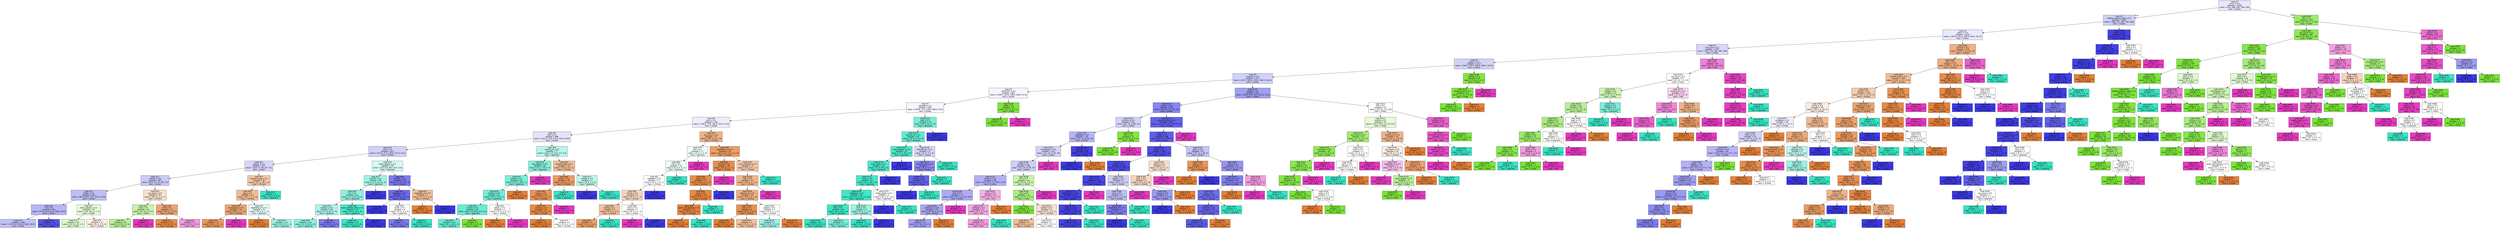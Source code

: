 digraph Tree {
node [shape=box, style="filled", color="black", fontname="helvetica"] ;
edge [fontname="helvetica"] ;
0 [label=<node &#35;0<br/>cumin &le; 0.5<br/>samples = 2298<br/>value = [412, 568, 290, 769, 259]<br/>class = korean>, fillcolor="#e8e8fc"] ;
1 [label=<node &#35;1<br/>roasted_sesame_seed &le; 0.5<br/>samples = 1863<br/>value = [408, 221, 285, 766, 183]<br/>class = korean>, fillcolor="#cfcef9"] ;
0 -> 1 [labeldistance=2.5, labelangle=45, headlabel="True"] ;
2 [label=<node &#35;2<br/>starch &le; 0.5<br/>samples = 1625<br/>value = [404.0, 221.0, 280.0, 539.0, 181.0]<br/>class = korean>, fillcolor="#e9e9fc"] ;
1 -> 2 ;
3 [label=<node &#35;3<br/>lime_juice &le; 0.5<br/>samples = 1407<br/>value = [254, 219, 266, 499, 169]<br/>class = korean>, fillcolor="#d7d7fa"] ;
2 -> 3 ;
4 [label=<node &#35;4<br/>yogurt &le; 0.5<br/>samples = 1317<br/>value = [248.0, 207.0, 256.0, 499.0, 107.0]<br/>class = korean>, fillcolor="#d2d2f9"] ;
3 -> 4 ;
5 [label=<node &#35;5<br/>cayenne &le; 0.5<br/>samples = 1273<br/>value = [247.0, 165.0, 256.0, 499.0, 106.0]<br/>class = korean>, fillcolor="#d0d0f9"] ;
4 -> 5 ;
6 [label=<node &#35;6<br/>cardamom &le; 0.5<br/>samples = 862<br/>value = [199.0, 104.0, 238.0, 268.0, 53.0]<br/>class = korean>, fillcolor="#f6f5fe"] ;
5 -> 6 ;
7 [label=<node &#35;7<br/>seaweed &le; 0.5<br/>samples = 830<br/>value = [199.0, 73.0, 238.0, 268.0, 52.0]<br/>class = korean>, fillcolor="#f5f5fe"] ;
6 -> 7 ;
8 [label=<node &#35;8<br/>pork &le; 0.5<br/>samples = 760<br/>value = [199.0, 73.0, 185.0, 251.0, 52.0]<br/>class = korean>, fillcolor="#ededfd"] ;
7 -> 8 ;
9 [label=<node &#35;9<br/>wine &le; 0.5<br/>samples = 688<br/>value = [151.0, 73.0, 173.0, 245.0, 46.0]<br/>class = korean>, fillcolor="#e4e3fb"] ;
8 -> 9 ;
10 [label=<node &#35;10<br/>sake &le; 0.5<br/>samples = 611<br/>value = [127.0, 71.0, 130.0, 242.0, 41.0]<br/>class = korean>, fillcolor="#d2d1f9"] ;
9 -> 10 ;
11 [label=<node &#35;11<br/>pepper &le; 0.5<br/>samples = 527<br/>value = [124, 71, 84, 207, 41]<br/>class = korean>, fillcolor="#d7d6fa"] ;
10 -> 11 ;
12 [label=<node &#35;12<br/>cilantro &le; 0.5<br/>samples = 487<br/>value = [101, 70, 74, 205, 37]<br/>class = korean>, fillcolor="#cacaf8"] ;
11 -> 12 ;
13 [label=<node &#35;13<br/>butter &le; 0.5<br/>samples = 452<br/>value = [85.0, 60.0, 72.0, 205.0, 30.0]<br/>class = korean>, fillcolor="#bfbef6"] ;
12 -> 13 ;
14 [label=<node &#35;14<br/>nut &le; 0.5<br/>samples = 405<br/>value = [75.0, 42.0, 61.0, 198.0, 29.0]<br/>class = korean>, fillcolor="#b6b5f5"] ;
13 -> 14 ;
15 [label=<node &#35;15<br/>samples = 366<br/>value = [72.0, 42.0, 60.0, 164.0, 28.0]<br/>class = korean>, fillcolor="#c2c1f7"] ;
14 -> 15 ;
16 [label=<node &#35;16<br/>samples = 39<br/>value = [3, 0, 1, 34, 1]<br/>class = korean>, fillcolor="#5754e9"] ;
14 -> 16 ;
17 [label=<node &#35;17<br/>black_pepper &le; 0.5<br/>samples = 47<br/>value = [10, 18, 11, 7, 1]<br/>class = indian>, fillcolor="#e5fad9"] ;
13 -> 17 ;
18 [label=<node &#35;18<br/>samples = 35<br/>value = [5, 16, 10, 3, 1]<br/>class = indian>, fillcolor="#dff9cf"] ;
17 -> 18 ;
19 [label=<node &#35;19<br/>samples = 12<br/>value = [5, 2, 1, 4, 0]<br/>class = chinese>, fillcolor="#fcefe6"] ;
17 -> 19 ;
20 [label=<node &#35;20<br/>soy_sauce &le; 0.5<br/>samples = 35<br/>value = [16, 10, 2, 0, 7]<br/>class = chinese>, fillcolor="#f9e1cf"] ;
12 -> 20 ;
21 [label=<node &#35;21<br/>crab &le; 0.5<br/>samples = 18<br/>value = [3, 10, 1, 0, 4]<br/>class = indian>, fillcolor="#c6f4aa"] ;
20 -> 21 ;
22 [label=<node &#35;22<br/>samples = 16<br/>value = [3, 10, 1, 0, 2]<br/>class = indian>, fillcolor="#b8f194"] ;
21 -> 22 ;
23 [label=<node &#35;23<br/>samples = 2<br/>value = [0, 0, 0, 0, 2]<br/>class = thai>, fillcolor="#e539c0"] ;
21 -> 23 ;
24 [label=<node &#35;24<br/>lime &le; 0.5<br/>samples = 17<br/>value = [13, 0, 1, 0, 3]<br/>class = chinese>, fillcolor="#eca572"] ;
20 -> 24 ;
25 [label=<node &#35;25<br/>samples = 14<br/>value = [13, 0, 0, 0, 1]<br/>class = chinese>, fillcolor="#e78b48"] ;
24 -> 25 ;
26 [label=<node &#35;26<br/>samples = 3<br/>value = [0, 0, 1, 0, 2]<br/>class = thai>, fillcolor="#f29ce0"] ;
24 -> 26 ;
27 [label=<node &#35;27<br/>mandarin_peel &le; 0.5<br/>samples = 40<br/>value = [23, 1, 10, 2, 4]<br/>class = chinese>, fillcolor="#f4c8a9"] ;
11 -> 27 ;
28 [label=<node &#35;28<br/>egg &le; 0.5<br/>samples = 37<br/>value = [23, 1, 7, 2, 4]<br/>class = chinese>, fillcolor="#f1bc95"] ;
27 -> 28 ;
29 [label=<node &#35;29<br/>lemongrass &le; 0.5<br/>samples = 24<br/>value = [18, 1, 1, 1, 3]<br/>class = chinese>, fillcolor="#eca572"] ;
28 -> 29 ;
30 [label=<node &#35;30<br/>samples = 22<br/>value = [18, 1, 1, 1, 1]<br/>class = chinese>, fillcolor="#ea995f"] ;
29 -> 30 ;
31 [label=<node &#35;31<br/>samples = 2<br/>value = [0, 0, 0, 0, 2]<br/>class = thai>, fillcolor="#e539c0"] ;
29 -> 31 ;
32 [label=<node &#35;32<br/>vegetable_oil &le; 0.5<br/>samples = 13<br/>value = [5, 0, 6, 1, 1]<br/>class = japanese>, fillcolor="#e6fcf8"] ;
28 -> 32 ;
33 [label=<node &#35;33<br/>samples = 3<br/>value = [3, 0, 0, 0, 0]<br/>class = chinese>, fillcolor="#e58139"] ;
32 -> 33 ;
34 [label=<node &#35;34<br/>samples = 10<br/>value = [2, 0, 6, 1, 1]<br/>class = japanese>, fillcolor="#9cf2e2"] ;
32 -> 34 ;
35 [label=<node &#35;35<br/>samples = 3<br/>value = [0, 0, 3, 0, 0]<br/>class = japanese>, fillcolor="#39e5c5"] ;
27 -> 35 ;
36 [label=<node &#35;36<br/>black_pepper &le; 0.5<br/>samples = 84<br/>value = [3.0, 0.0, 46.0, 35.0, 0.0]<br/>class = japanese>, fillcolor="#d3f9f2"] ;
10 -> 36 ;
37 [label=<node &#35;37<br/>mustard &le; 0.5<br/>samples = 66<br/>value = [1, 0, 43, 22, 0]<br/>class = japanese>, fillcolor="#a0f3e3"] ;
36 -> 37 ;
38 [label=<node &#35;38<br/>rice &le; 0.5<br/>samples = 62<br/>value = [1, 0, 43, 18, 0]<br/>class = japanese>, fillcolor="#8ef0de"] ;
37 -> 38 ;
39 [label=<node &#35;39<br/>soybean &le; 0.5<br/>samples = 48<br/>value = [1, 0, 30, 17, 0]<br/>class = japanese>, fillcolor="#acf4e7"] ;
38 -> 39 ;
40 [label=<node &#35;40<br/>samples = 40<br/>value = [1, 0, 28, 11, 0]<br/>class = japanese>, fillcolor="#8bf0dd"] ;
39 -> 40 ;
41 [label=<node &#35;41<br/>samples = 8<br/>value = [0, 0, 2, 6, 0]<br/>class = korean>, fillcolor="#7d7bee"] ;
39 -> 41 ;
42 [label=<node &#35;42<br/>black_sesame_seed &le; 0.5<br/>samples = 14<br/>value = [0, 0, 13, 1, 0]<br/>class = japanese>, fillcolor="#48e7c9"] ;
38 -> 42 ;
43 [label=<node &#35;43<br/>samples = 13<br/>value = [0, 0, 13, 0, 0]<br/>class = japanese>, fillcolor="#39e5c5"] ;
42 -> 43 ;
44 [label=<node &#35;44<br/>samples = 1<br/>value = [0, 0, 0, 1, 0]<br/>class = korean>, fillcolor="#3c39e5"] ;
42 -> 44 ;
45 [label=<node &#35;45<br/>samples = 4<br/>value = [0, 0, 0, 4, 0]<br/>class = korean>, fillcolor="#3c39e5"] ;
37 -> 45 ;
46 [label=<node &#35;46<br/>chicken &le; 0.5<br/>samples = 18<br/>value = [2, 0, 3, 13, 0]<br/>class = korean>, fillcolor="#7d7bee"] ;
36 -> 46 ;
47 [label=<node &#35;47<br/>vegetable &le; 0.5<br/>samples = 15<br/>value = [0, 0, 3, 12, 0]<br/>class = korean>, fillcolor="#6d6aec"] ;
46 -> 47 ;
48 [label=<node &#35;48<br/>samples = 9<br/>value = [0, 0, 0, 9, 0]<br/>class = korean>, fillcolor="#3c39e5"] ;
47 -> 48 ;
49 [label=<node &#35;49<br/>carrot &le; 0.5<br/>samples = 6<br/>value = [0, 0, 3, 3, 0]<br/>class = japanese>, fillcolor="#ffffff"] ;
47 -> 49 ;
50 [label=<node &#35;50<br/>samples = 4<br/>value = [0, 0, 1, 3, 0]<br/>class = korean>, fillcolor="#7d7bee"] ;
49 -> 50 ;
51 [label=<node &#35;51<br/>samples = 2<br/>value = [0, 0, 2, 0, 0]<br/>class = japanese>, fillcolor="#39e5c5"] ;
49 -> 51 ;
52 [label=<node &#35;52<br/>vegetable_oil &le; 0.5<br/>samples = 3<br/>value = [2, 0, 0, 1, 0]<br/>class = chinese>, fillcolor="#f2c09c"] ;
46 -> 52 ;
53 [label=<node &#35;53<br/>samples = 2<br/>value = [2, 0, 0, 0, 0]<br/>class = chinese>, fillcolor="#e58139"] ;
52 -> 53 ;
54 [label=<node &#35;54<br/>samples = 1<br/>value = [0, 0, 0, 1, 0]<br/>class = korean>, fillcolor="#3c39e5"] ;
52 -> 54 ;
55 [label=<node &#35;55<br/>sesame_oil &le; 0.5<br/>samples = 77<br/>value = [24.0, 2.0, 43.0, 3.0, 5.0]<br/>class = japanese>, fillcolor="#b8f6ea"] ;
9 -> 55 ;
56 [label=<node &#35;56<br/>bell_pepper &le; 0.5<br/>samples = 56<br/>value = [11, 2, 39, 0, 4]<br/>class = japanese>, fillcolor="#84efdb"] ;
55 -> 56 ;
57 [label=<node &#35;57<br/>peanut &le; 0.5<br/>samples = 53<br/>value = [11, 2, 39, 0, 1]<br/>class = japanese>, fillcolor="#7beed8"] ;
56 -> 57 ;
58 [label=<node &#35;58<br/>cilantro &le; 0.5<br/>samples = 51<br/>value = [9, 2, 39, 0, 1]<br/>class = japanese>, fillcolor="#72ecd6"] ;
57 -> 58 ;
59 [label=<node &#35;59<br/>currant &le; 0.5<br/>samples = 49<br/>value = [8.0, 2.0, 39.0, 0.0, 0.0]<br/>class = japanese>, fillcolor="#69ebd3"] ;
58 -> 59 ;
60 [label=<node &#35;60<br/>samples = 48<br/>value = [8, 1, 39, 0, 0]<br/>class = japanese>, fillcolor="#66ebd2"] ;
59 -> 60 ;
61 [label=<node &#35;61<br/>samples = 1<br/>value = [0, 1, 0, 0, 0]<br/>class = indian>, fillcolor="#7be539"] ;
59 -> 61 ;
62 [label=<node &#35;62<br/>ginger &le; 0.5<br/>samples = 2<br/>value = [1, 0, 0, 0, 1]<br/>class = chinese>, fillcolor="#ffffff"] ;
58 -> 62 ;
63 [label=<node &#35;63<br/>samples = 1<br/>value = [1, 0, 0, 0, 0]<br/>class = chinese>, fillcolor="#e58139"] ;
62 -> 63 ;
64 [label=<node &#35;64<br/>samples = 1<br/>value = [0, 0, 0, 0, 1]<br/>class = thai>, fillcolor="#e539c0"] ;
62 -> 64 ;
65 [label=<node &#35;65<br/>samples = 2<br/>value = [2, 0, 0, 0, 0]<br/>class = chinese>, fillcolor="#e58139"] ;
57 -> 65 ;
66 [label=<node &#35;66<br/>samples = 3<br/>value = [0, 0, 0, 0, 3]<br/>class = thai>, fillcolor="#e539c0"] ;
56 -> 66 ;
67 [label=<node &#35;67<br/>sesame_seed &le; 0.5<br/>samples = 21<br/>value = [13, 0, 4, 3, 1]<br/>class = chinese>, fillcolor="#f1bc96"] ;
55 -> 67 ;
68 [label=<node &#35;68<br/>barley &le; 0.5<br/>samples = 16<br/>value = [13, 0, 1, 1, 1]<br/>class = chinese>, fillcolor="#ea9a61"] ;
67 -> 68 ;
69 [label=<node &#35;69<br/>honey &le; 0.5<br/>samples = 15<br/>value = [13, 0, 0, 1, 1]<br/>class = chinese>, fillcolor="#e99355"] ;
68 -> 69 ;
70 [label=<node &#35;70<br/>shrimp &le; 0.5<br/>samples = 14<br/>value = [13, 0, 0, 1, 0]<br/>class = chinese>, fillcolor="#e78b48"] ;
69 -> 70 ;
71 [label=<node &#35;71<br/>samples = 12<br/>value = [12, 0, 0, 0, 0]<br/>class = chinese>, fillcolor="#e58139"] ;
70 -> 71 ;
72 [label=<node &#35;72<br/>samples = 2<br/>value = [1, 0, 0, 1, 0]<br/>class = chinese>, fillcolor="#ffffff"] ;
70 -> 72 ;
73 [label=<node &#35;73<br/>samples = 1<br/>value = [0, 0, 0, 0, 1]<br/>class = thai>, fillcolor="#e539c0"] ;
69 -> 73 ;
74 [label=<node &#35;74<br/>samples = 1<br/>value = [0, 0, 1, 0, 0]<br/>class = japanese>, fillcolor="#39e5c5"] ;
68 -> 74 ;
75 [label=<node &#35;75<br/>vinegar &le; 0.5<br/>samples = 5<br/>value = [0, 0, 3, 2, 0]<br/>class = japanese>, fillcolor="#bdf6ec"] ;
67 -> 75 ;
76 [label=<node &#35;76<br/>samples = 2<br/>value = [0, 0, 0, 2, 0]<br/>class = korean>, fillcolor="#3c39e5"] ;
75 -> 76 ;
77 [label=<node &#35;77<br/>samples = 3<br/>value = [0, 0, 3, 0, 0]<br/>class = japanese>, fillcolor="#39e5c5"] ;
75 -> 77 ;
78 [label=<node &#35;78<br/>soy_sauce &le; 0.5<br/>samples = 72<br/>value = [48, 0, 12, 6, 6]<br/>class = chinese>, fillcolor="#efb388"] ;
8 -> 78 ;
79 [label=<node &#35;79<br/>fish &le; 0.5<br/>samples = 17<br/>value = [4, 0, 5, 4, 4]<br/>class = japanese>, fillcolor="#f0fdfb"] ;
78 -> 79 ;
80 [label=<node &#35;80<br/>milk &le; 0.5<br/>samples = 14<br/>value = [4, 0, 5, 4, 1]<br/>class = japanese>, fillcolor="#ebfcf9"] ;
79 -> 80 ;
81 [label=<node &#35;81<br/>vegetable &le; 0.5<br/>samples = 11<br/>value = [4, 0, 2, 4, 1]<br/>class = chinese>, fillcolor="#ffffff"] ;
80 -> 81 ;
82 [label=<node &#35;82<br/>shrimp &le; 0.5<br/>samples = 8<br/>value = [4, 0, 2, 1, 1]<br/>class = chinese>, fillcolor="#f6d5bd"] ;
81 -> 82 ;
83 [label=<node &#35;83<br/>barley &le; 0.5<br/>samples = 6<br/>value = [4, 0, 2, 0, 0]<br/>class = chinese>, fillcolor="#f2c09c"] ;
82 -> 83 ;
84 [label=<node &#35;84<br/>samples = 5<br/>value = [4, 0, 1, 0, 0]<br/>class = chinese>, fillcolor="#eca06a"] ;
83 -> 84 ;
85 [label=<node &#35;85<br/>samples = 1<br/>value = [0, 0, 1, 0, 0]<br/>class = japanese>, fillcolor="#39e5c5"] ;
83 -> 85 ;
86 [label=<node &#35;86<br/>onion &le; 0.5<br/>samples = 2<br/>value = [0, 0, 0, 1, 1]<br/>class = korean>, fillcolor="#ffffff"] ;
82 -> 86 ;
87 [label=<node &#35;87<br/>samples = 1<br/>value = [0, 0, 0, 0, 1]<br/>class = thai>, fillcolor="#e539c0"] ;
86 -> 87 ;
88 [label=<node &#35;88<br/>samples = 1<br/>value = [0, 0, 0, 1, 0]<br/>class = korean>, fillcolor="#3c39e5"] ;
86 -> 88 ;
89 [label=<node &#35;89<br/>samples = 3<br/>value = [0, 0, 0, 3, 0]<br/>class = korean>, fillcolor="#3c39e5"] ;
81 -> 89 ;
90 [label=<node &#35;90<br/>samples = 3<br/>value = [0, 0, 3, 0, 0]<br/>class = japanese>, fillcolor="#39e5c5"] ;
80 -> 90 ;
91 [label=<node &#35;91<br/>samples = 3<br/>value = [0, 0, 0, 0, 3]<br/>class = thai>, fillcolor="#e539c0"] ;
79 -> 91 ;
92 [label=<node &#35;92<br/>vegetable_oil &le; 0.5<br/>samples = 55<br/>value = [44.0, 0.0, 7.0, 2.0, 2.0]<br/>class = chinese>, fillcolor="#eb9e66"] ;
78 -> 92 ;
93 [label=<node &#35;93<br/>coconut &le; 0.5<br/>samples = 38<br/>value = [34, 0, 2, 1, 1]<br/>class = chinese>, fillcolor="#e88f4f"] ;
92 -> 93 ;
94 [label=<node &#35;94<br/>yeast &le; 0.5<br/>samples = 37<br/>value = [34, 0, 2, 1, 0]<br/>class = chinese>, fillcolor="#e78c4a"] ;
93 -> 94 ;
95 [label=<node &#35;95<br/>clam &le; 0.5<br/>samples = 36<br/>value = [34, 0, 2, 0, 0]<br/>class = chinese>, fillcolor="#e78845"] ;
94 -> 95 ;
96 [label=<node &#35;96<br/>green_bell_pepper &le; 0.5<br/>samples = 35<br/>value = [34, 0, 1, 0, 0]<br/>class = chinese>, fillcolor="#e6853f"] ;
95 -> 96 ;
97 [label=<node &#35;97<br/>samples = 34<br/>value = [34, 0, 0, 0, 0]<br/>class = chinese>, fillcolor="#e58139"] ;
96 -> 97 ;
98 [label=<node &#35;98<br/>samples = 1<br/>value = [0, 0, 1, 0, 0]<br/>class = japanese>, fillcolor="#39e5c5"] ;
96 -> 98 ;
99 [label=<node &#35;99<br/>samples = 1<br/>value = [0, 0, 1, 0, 0]<br/>class = japanese>, fillcolor="#39e5c5"] ;
95 -> 99 ;
100 [label=<node &#35;100<br/>samples = 1<br/>value = [0, 0, 0, 1, 0]<br/>class = korean>, fillcolor="#3c39e5"] ;
94 -> 100 ;
101 [label=<node &#35;101<br/>samples = 1<br/>value = [0, 0, 0, 0, 1]<br/>class = thai>, fillcolor="#e539c0"] ;
93 -> 101 ;
102 [label=<node &#35;102<br/>cane_molasses &le; 0.5<br/>samples = 17<br/>value = [10, 0, 5, 1, 1]<br/>class = chinese>, fillcolor="#f4caac"] ;
92 -> 102 ;
103 [label=<node &#35;103<br/>crab &le; 0.5<br/>samples = 15<br/>value = [10, 0, 3, 1, 1]<br/>class = chinese>, fillcolor="#f0b68c"] ;
102 -> 103 ;
104 [label=<node &#35;104<br/>sesame_oil &le; 0.5<br/>samples = 14<br/>value = [10, 0, 3, 1, 0]<br/>class = chinese>, fillcolor="#eeaf81"] ;
103 -> 104 ;
105 [label=<node &#35;105<br/>sake &le; 0.5<br/>samples = 9<br/>value = [8, 0, 1, 0, 0]<br/>class = chinese>, fillcolor="#e89152"] ;
104 -> 105 ;
106 [label=<node &#35;106<br/>samples = 6<br/>value = [6, 0, 0, 0, 0]<br/>class = chinese>, fillcolor="#e58139"] ;
105 -> 106 ;
107 [label=<node &#35;107<br/>samples = 3<br/>value = [2, 0, 1, 0, 0]<br/>class = chinese>, fillcolor="#f2c09c"] ;
105 -> 107 ;
108 [label=<node &#35;108<br/>pepper &le; 0.5<br/>samples = 5<br/>value = [2, 0, 2, 1, 0]<br/>class = chinese>, fillcolor="#ffffff"] ;
104 -> 108 ;
109 [label=<node &#35;109<br/>samples = 3<br/>value = [0, 0, 2, 1, 0]<br/>class = japanese>, fillcolor="#9cf2e2"] ;
108 -> 109 ;
110 [label=<node &#35;110<br/>samples = 2<br/>value = [2, 0, 0, 0, 0]<br/>class = chinese>, fillcolor="#e58139"] ;
108 -> 110 ;
111 [label=<node &#35;111<br/>samples = 1<br/>value = [0, 0, 0, 0, 1]<br/>class = thai>, fillcolor="#e539c0"] ;
103 -> 111 ;
112 [label=<node &#35;112<br/>samples = 2<br/>value = [0, 0, 2, 0, 0]<br/>class = japanese>, fillcolor="#39e5c5"] ;
102 -> 112 ;
113 [label=<node &#35;113<br/>beef &le; 0.5<br/>samples = 70<br/>value = [0, 0, 53, 17, 0]<br/>class = japanese>, fillcolor="#79edd8"] ;
7 -> 113 ;
114 [label=<node &#35;114<br/>sesame_oil &le; 0.5<br/>samples = 64<br/>value = [0, 0, 53, 11, 0]<br/>class = japanese>, fillcolor="#62ead1"] ;
113 -> 114 ;
115 [label=<node &#35;115<br/>black_pepper &le; 0.5<br/>samples = 55<br/>value = [0, 0, 49, 6, 0]<br/>class = japanese>, fillcolor="#51e8cc"] ;
114 -> 115 ;
116 [label=<node &#35;116<br/>black_bean &le; 0.5<br/>samples = 54<br/>value = [0, 0, 49, 5, 0]<br/>class = japanese>, fillcolor="#4de8cb"] ;
115 -> 116 ;
117 [label=<node &#35;117<br/>wheat &le; 0.5<br/>samples = 53<br/>value = [0, 0, 49, 4, 0]<br/>class = japanese>, fillcolor="#49e7ca"] ;
116 -> 117 ;
118 [label=<node &#35;118<br/>vegetable &le; 0.5<br/>samples = 49<br/>value = [0.0, 0.0, 47.0, 2.0, 0.0]<br/>class = japanese>, fillcolor="#41e6c7"] ;
117 -> 118 ;
119 [label=<node &#35;119<br/>kelp &le; 0.5<br/>samples = 46<br/>value = [0, 0, 45, 1, 0]<br/>class = japanese>, fillcolor="#3de6c6"] ;
118 -> 119 ;
120 [label=<node &#35;120<br/>samples = 42<br/>value = [0, 0, 42, 0, 0]<br/>class = japanese>, fillcolor="#39e5c5"] ;
119 -> 120 ;
121 [label=<node &#35;121<br/>samples = 4<br/>value = [0, 0, 3, 1, 0]<br/>class = japanese>, fillcolor="#7beed8"] ;
119 -> 121 ;
122 [label=<node &#35;122<br/>tuna &le; 0.5<br/>samples = 3<br/>value = [0, 0, 2, 1, 0]<br/>class = japanese>, fillcolor="#9cf2e2"] ;
118 -> 122 ;
123 [label=<node &#35;123<br/>samples = 2<br/>value = [0, 0, 2, 0, 0]<br/>class = japanese>, fillcolor="#39e5c5"] ;
122 -> 123 ;
124 [label=<node &#35;124<br/>samples = 1<br/>value = [0, 0, 0, 1, 0]<br/>class = korean>, fillcolor="#3c39e5"] ;
122 -> 124 ;
125 [label=<node &#35;125<br/>sweet_potato &le; 0.5<br/>samples = 4<br/>value = [0, 0, 2, 2, 0]<br/>class = japanese>, fillcolor="#ffffff"] ;
117 -> 125 ;
126 [label=<node &#35;126<br/>samples = 2<br/>value = [0, 0, 0, 2, 0]<br/>class = korean>, fillcolor="#3c39e5"] ;
125 -> 126 ;
127 [label=<node &#35;127<br/>samples = 2<br/>value = [0, 0, 2, 0, 0]<br/>class = japanese>, fillcolor="#39e5c5"] ;
125 -> 127 ;
128 [label=<node &#35;128<br/>samples = 1<br/>value = [0, 0, 0, 1, 0]<br/>class = korean>, fillcolor="#3c39e5"] ;
116 -> 128 ;
129 [label=<node &#35;129<br/>samples = 1<br/>value = [0, 0, 0, 1, 0]<br/>class = korean>, fillcolor="#3c39e5"] ;
115 -> 129 ;
130 [label=<node &#35;130<br/>katsuobushi &le; 0.5<br/>samples = 9<br/>value = [0, 0, 4, 5, 0]<br/>class = korean>, fillcolor="#d8d7fa"] ;
114 -> 130 ;
131 [label=<node &#35;131<br/>sesame_seed &le; 0.5<br/>samples = 7<br/>value = [0, 0, 2, 5, 0]<br/>class = korean>, fillcolor="#8a88ef"] ;
130 -> 131 ;
132 [label=<node &#35;132<br/>scallion &le; 0.5<br/>samples = 6<br/>value = [0, 0, 1, 5, 0]<br/>class = korean>, fillcolor="#6361ea"] ;
131 -> 132 ;
133 [label=<node &#35;133<br/>samples = 5<br/>value = [0, 0, 0, 5, 0]<br/>class = korean>, fillcolor="#3c39e5"] ;
132 -> 133 ;
134 [label=<node &#35;134<br/>samples = 1<br/>value = [0, 0, 1, 0, 0]<br/>class = japanese>, fillcolor="#39e5c5"] ;
132 -> 134 ;
135 [label=<node &#35;135<br/>samples = 1<br/>value = [0, 0, 1, 0, 0]<br/>class = japanese>, fillcolor="#39e5c5"] ;
131 -> 135 ;
136 [label=<node &#35;136<br/>samples = 2<br/>value = [0, 0, 2, 0, 0]<br/>class = japanese>, fillcolor="#39e5c5"] ;
130 -> 136 ;
137 [label=<node &#35;137<br/>samples = 6<br/>value = [0, 0, 0, 6, 0]<br/>class = korean>, fillcolor="#3c39e5"] ;
113 -> 137 ;
138 [label=<node &#35;138<br/>coffee &le; 0.5<br/>samples = 32<br/>value = [0, 31, 0, 0, 1]<br/>class = indian>, fillcolor="#7fe63f"] ;
6 -> 138 ;
139 [label=<node &#35;139<br/>samples = 31<br/>value = [0, 31, 0, 0, 0]<br/>class = indian>, fillcolor="#7be539"] ;
138 -> 139 ;
140 [label=<node &#35;140<br/>samples = 1<br/>value = [0, 0, 0, 0, 1]<br/>class = thai>, fillcolor="#e539c0"] ;
138 -> 140 ;
141 [label=<node &#35;141<br/>cilantro &le; 0.5<br/>samples = 411<br/>value = [48.0, 61.0, 18.0, 231.0, 53.0]<br/>class = korean>, fillcolor="#a09ff2"] ;
5 -> 141 ;
142 [label=<node &#35;142<br/>scallion &le; 0.5<br/>samples = 354<br/>value = [33, 41, 15, 231, 34]<br/>class = korean>, fillcolor="#8987ef"] ;
141 -> 142 ;
143 [label=<node &#35;143<br/>turmeric &le; 0.5<br/>samples = 152<br/>value = [12, 41, 8, 66, 25]<br/>class = korean>, fillcolor="#d3d2f9"] ;
142 -> 143 ;
144 [label=<node &#35;144<br/>vegetable &le; 0.5<br/>samples = 135<br/>value = [12, 25, 8, 66, 24]<br/>class = korean>, fillcolor="#b6b5f5"] ;
143 -> 144 ;
145 [label=<node &#35;145<br/>lemongrass &le; 0.5<br/>samples = 113<br/>value = [11, 25, 8, 45, 24]<br/>class = korean>, fillcolor="#d3d2f9"] ;
144 -> 145 ;
146 [label=<node &#35;146<br/>tomato &le; 0.5<br/>samples = 106<br/>value = [11, 25, 8, 45, 17]<br/>class = korean>, fillcolor="#cfcef9"] ;
145 -> 146 ;
147 [label=<node &#35;147<br/>chicken &le; 0.5<br/>samples = 90<br/>value = [9.0, 16.0, 7.0, 45.0, 13.0]<br/>class = korean>, fillcolor="#b3b1f5"] ;
146 -> 147 ;
148 [label=<node &#35;148<br/>lime &le; 0.5<br/>samples = 77<br/>value = [8.0, 16.0, 5.0, 42.0, 6.0]<br/>class = korean>, fillcolor="#acabf4"] ;
147 -> 148 ;
149 [label=<node &#35;149<br/>peanut_oil &le; 0.5<br/>samples = 74<br/>value = [8, 16, 5, 42, 3]<br/>class = korean>, fillcolor="#a8a6f3"] ;
148 -> 149 ;
150 [label=<node &#35;150<br/>samples = 71<br/>value = [5, 16, 5, 42, 3]<br/>class = korean>, fillcolor="#a3a1f3"] ;
149 -> 150 ;
151 [label=<node &#35;151<br/>samples = 3<br/>value = [3, 0, 0, 0, 0]<br/>class = chinese>, fillcolor="#e58139"] ;
149 -> 151 ;
152 [label=<node &#35;152<br/>samples = 3<br/>value = [0, 0, 0, 0, 3]<br/>class = thai>, fillcolor="#e539c0"] ;
148 -> 152 ;
153 [label=<node &#35;153<br/>sherry &le; 0.5<br/>samples = 13<br/>value = [1, 0, 2, 3, 7]<br/>class = thai>, fillcolor="#f5b0e6"] ;
147 -> 153 ;
154 [label=<node &#35;154<br/>cabbage &le; 0.5<br/>samples = 12<br/>value = [0, 0, 2, 3, 7]<br/>class = thai>, fillcolor="#f3a7e3"] ;
153 -> 154 ;
155 [label=<node &#35;155<br/>samples = 11<br/>value = [0, 0, 1, 3, 7]<br/>class = thai>, fillcolor="#f29ce0"] ;
154 -> 155 ;
156 [label=<node &#35;156<br/>samples = 1<br/>value = [0, 0, 1, 0, 0]<br/>class = japanese>, fillcolor="#39e5c5"] ;
154 -> 156 ;
157 [label=<node &#35;157<br/>samples = 1<br/>value = [1, 0, 0, 0, 0]<br/>class = chinese>, fillcolor="#e58139"] ;
153 -> 157 ;
158 [label=<node &#35;158<br/>fish &le; 0.5<br/>samples = 16<br/>value = [2, 9, 1, 0, 4]<br/>class = indian>, fillcolor="#c8f4ac"] ;
146 -> 158 ;
159 [label=<node &#35;159<br/>corn &le; 0.5<br/>samples = 13<br/>value = [2, 9, 1, 0, 1]<br/>class = indian>, fillcolor="#abee81"] ;
158 -> 159 ;
160 [label=<node &#35;160<br/>samples = 8<br/>value = [0, 8, 0, 0, 0]<br/>class = indian>, fillcolor="#7be539"] ;
159 -> 160 ;
161 [label=<node &#35;161<br/>cashew &le; 0.5<br/>samples = 5<br/>value = [2, 1, 1, 0, 1]<br/>class = chinese>, fillcolor="#f8e0ce"] ;
159 -> 161 ;
162 [label=<node &#35;162<br/>samples = 3<br/>value = [2, 0, 1, 0, 0]<br/>class = chinese>, fillcolor="#f2c09c"] ;
161 -> 162 ;
163 [label=<node &#35;163<br/>samples = 2<br/>value = [0, 1, 0, 0, 1]<br/>class = indian>, fillcolor="#ffffff"] ;
161 -> 163 ;
164 [label=<node &#35;164<br/>samples = 3<br/>value = [0, 0, 0, 0, 3]<br/>class = thai>, fillcolor="#e539c0"] ;
158 -> 164 ;
165 [label=<node &#35;165<br/>samples = 7<br/>value = [0, 0, 0, 0, 7]<br/>class = thai>, fillcolor="#e539c0"] ;
145 -> 165 ;
166 [label=<node &#35;166<br/>coriander &le; 0.5<br/>samples = 22<br/>value = [1, 0, 0, 21, 0]<br/>class = korean>, fillcolor="#4542e6"] ;
144 -> 166 ;
167 [label=<node &#35;167<br/>samples = 21<br/>value = [0, 0, 0, 21, 0]<br/>class = korean>, fillcolor="#3c39e5"] ;
166 -> 167 ;
168 [label=<node &#35;168<br/>samples = 1<br/>value = [1, 0, 0, 0, 0]<br/>class = chinese>, fillcolor="#e58139"] ;
166 -> 168 ;
169 [label=<node &#35;169<br/>basil &le; 0.5<br/>samples = 17<br/>value = [0, 16, 0, 0, 1]<br/>class = indian>, fillcolor="#83e745"] ;
143 -> 169 ;
170 [label=<node &#35;170<br/>samples = 16<br/>value = [0, 16, 0, 0, 0]<br/>class = indian>, fillcolor="#7be539"] ;
169 -> 170 ;
171 [label=<node &#35;171<br/>samples = 1<br/>value = [0, 0, 0, 0, 1]<br/>class = thai>, fillcolor="#e539c0"] ;
169 -> 171 ;
172 [label=<node &#35;172<br/>peanut_butter &le; 0.5<br/>samples = 202<br/>value = [21.0, 0.0, 7.0, 165.0, 9.0]<br/>class = korean>, fillcolor="#6461ea"] ;
142 -> 172 ;
173 [label=<node &#35;173<br/>vinegar &le; 0.5<br/>samples = 198<br/>value = [21, 0, 7, 165, 5]<br/>class = korean>, fillcolor="#605eea"] ;
172 -> 173 ;
174 [label=<node &#35;174<br/>bean &le; 0.5<br/>samples = 164<br/>value = [10, 0, 4, 147, 3]<br/>class = korean>, fillcolor="#524fe8"] ;
173 -> 174 ;
175 [label=<node &#35;175<br/>chicken &le; 0.5<br/>samples = 158<br/>value = [7, 0, 4, 145, 2]<br/>class = korean>, fillcolor="#4d4ae7"] ;
174 -> 175 ;
176 [label=<node &#35;176<br/>basil &le; 0.5<br/>samples = 152<br/>value = [7, 0, 2, 142, 1]<br/>class = korean>, fillcolor="#4947e7"] ;
175 -> 176 ;
177 [label=<node &#35;177<br/>katsuobushi &le; 0.5<br/>samples = 151<br/>value = [7, 0, 2, 142, 0]<br/>class = korean>, fillcolor="#4845e7"] ;
176 -> 177 ;
178 [label=<node &#35;178<br/>olive_oil &le; 0.5<br/>samples = 150<br/>value = [7, 0, 1, 142, 0]<br/>class = korean>, fillcolor="#4744e6"] ;
177 -> 178 ;
179 [label=<node &#35;179<br/>samples = 149<br/>value = [7, 0, 0, 142, 0]<br/>class = korean>, fillcolor="#4643e6"] ;
178 -> 179 ;
180 [label=<node &#35;180<br/>samples = 1<br/>value = [0, 0, 1, 0, 0]<br/>class = japanese>, fillcolor="#39e5c5"] ;
178 -> 180 ;
181 [label=<node &#35;181<br/>samples = 1<br/>value = [0, 0, 1, 0, 0]<br/>class = japanese>, fillcolor="#39e5c5"] ;
177 -> 181 ;
182 [label=<node &#35;182<br/>samples = 1<br/>value = [0, 0, 0, 0, 1]<br/>class = thai>, fillcolor="#e539c0"] ;
176 -> 182 ;
183 [label=<node &#35;183<br/>pepper &le; 0.5<br/>samples = 6<br/>value = [0, 0, 2, 3, 1]<br/>class = korean>, fillcolor="#cecef8"] ;
175 -> 183 ;
184 [label=<node &#35;184<br/>wine &le; 0.5<br/>samples = 5<br/>value = [0, 0, 2, 3, 0]<br/>class = korean>, fillcolor="#bebdf6"] ;
183 -> 184 ;
185 [label=<node &#35;185<br/>vegetable_oil &le; 0.5<br/>samples = 4<br/>value = [0, 0, 1, 3, 0]<br/>class = korean>, fillcolor="#7d7bee"] ;
184 -> 185 ;
186 [label=<node &#35;186<br/>samples = 3<br/>value = [0, 0, 0, 3, 0]<br/>class = korean>, fillcolor="#3c39e5"] ;
185 -> 186 ;
187 [label=<node &#35;187<br/>samples = 1<br/>value = [0, 0, 1, 0, 0]<br/>class = japanese>, fillcolor="#39e5c5"] ;
185 -> 187 ;
188 [label=<node &#35;188<br/>samples = 1<br/>value = [0, 0, 1, 0, 0]<br/>class = japanese>, fillcolor="#39e5c5"] ;
184 -> 188 ;
189 [label=<node &#35;189<br/>samples = 1<br/>value = [0, 0, 0, 0, 1]<br/>class = thai>, fillcolor="#e539c0"] ;
183 -> 189 ;
190 [label=<node &#35;190<br/>peanut &le; 0.5<br/>samples = 6<br/>value = [3, 0, 0, 2, 1]<br/>class = chinese>, fillcolor="#f8e0ce"] ;
174 -> 190 ;
191 [label=<node &#35;191<br/>pork &le; 0.5<br/>samples = 5<br/>value = [3, 0, 0, 2, 0]<br/>class = chinese>, fillcolor="#f6d5bd"] ;
190 -> 191 ;
192 [label=<node &#35;192<br/>mussel &le; 0.5<br/>samples = 3<br/>value = [1, 0, 0, 2, 0]<br/>class = korean>, fillcolor="#9e9cf2"] ;
191 -> 192 ;
193 [label=<node &#35;193<br/>samples = 2<br/>value = [0, 0, 0, 2, 0]<br/>class = korean>, fillcolor="#3c39e5"] ;
192 -> 193 ;
194 [label=<node &#35;194<br/>samples = 1<br/>value = [1, 0, 0, 0, 0]<br/>class = chinese>, fillcolor="#e58139"] ;
192 -> 194 ;
195 [label=<node &#35;195<br/>samples = 2<br/>value = [2, 0, 0, 0, 0]<br/>class = chinese>, fillcolor="#e58139"] ;
191 -> 195 ;
196 [label=<node &#35;196<br/>samples = 1<br/>value = [0, 0, 0, 0, 1]<br/>class = thai>, fillcolor="#e539c0"] ;
190 -> 196 ;
197 [label=<node &#35;197<br/>garlic &le; 0.5<br/>samples = 34<br/>value = [11, 0, 3, 18, 2]<br/>class = korean>, fillcolor="#c4c3f7"] ;
173 -> 197 ;
198 [label=<node &#35;198<br/>bean &le; 0.5<br/>samples = 7<br/>value = [6, 0, 0, 1, 0]<br/>class = chinese>, fillcolor="#e9965a"] ;
197 -> 198 ;
199 [label=<node &#35;199<br/>samples = 6<br/>value = [6, 0, 0, 0, 0]<br/>class = chinese>, fillcolor="#e58139"] ;
198 -> 199 ;
200 [label=<node &#35;200<br/>samples = 1<br/>value = [0, 0, 0, 1, 0]<br/>class = korean>, fillcolor="#3c39e5"] ;
198 -> 200 ;
201 [label=<node &#35;201<br/>lime &le; 0.5<br/>samples = 27<br/>value = [5, 0, 3, 17, 2]<br/>class = korean>, fillcolor="#9593f1"] ;
197 -> 201 ;
202 [label=<node &#35;202<br/>peanut_oil &le; 0.5<br/>samples = 24<br/>value = [5, 0, 2, 17, 0]<br/>class = korean>, fillcolor="#8482ef"] ;
201 -> 202 ;
203 [label=<node &#35;203<br/>tuna &le; 0.5<br/>samples = 22<br/>value = [3, 0, 2, 17, 0]<br/>class = korean>, fillcolor="#6f6dec"] ;
202 -> 203 ;
204 [label=<node &#35;204<br/>macaroni &le; 0.5<br/>samples = 21<br/>value = [3, 0, 1, 17, 0]<br/>class = korean>, fillcolor="#6765eb"] ;
203 -> 204 ;
205 [label=<node &#35;205<br/>samples = 20<br/>value = [2, 0, 1, 17, 0]<br/>class = korean>, fillcolor="#5d5ae9"] ;
204 -> 205 ;
206 [label=<node &#35;206<br/>samples = 1<br/>value = [1, 0, 0, 0, 0]<br/>class = chinese>, fillcolor="#e58139"] ;
204 -> 206 ;
207 [label=<node &#35;207<br/>samples = 1<br/>value = [0, 0, 1, 0, 0]<br/>class = japanese>, fillcolor="#39e5c5"] ;
203 -> 207 ;
208 [label=<node &#35;208<br/>samples = 2<br/>value = [2, 0, 0, 0, 0]<br/>class = chinese>, fillcolor="#e58139"] ;
202 -> 208 ;
209 [label=<node &#35;209<br/>wine &le; 0.5<br/>samples = 3<br/>value = [0, 0, 1, 0, 2]<br/>class = thai>, fillcolor="#f29ce0"] ;
201 -> 209 ;
210 [label=<node &#35;210<br/>samples = 2<br/>value = [0, 0, 0, 0, 2]<br/>class = thai>, fillcolor="#e539c0"] ;
209 -> 210 ;
211 [label=<node &#35;211<br/>samples = 1<br/>value = [0, 0, 1, 0, 0]<br/>class = japanese>, fillcolor="#39e5c5"] ;
209 -> 211 ;
212 [label=<node &#35;212<br/>samples = 4<br/>value = [0, 0, 0, 0, 4]<br/>class = thai>, fillcolor="#e539c0"] ;
172 -> 212 ;
213 [label=<node &#35;213<br/>fish &le; 0.5<br/>samples = 57<br/>value = [15, 20, 3, 0, 19]<br/>class = indian>, fillcolor="#fcfefa"] ;
141 -> 213 ;
214 [label=<node &#35;214<br/>scallion &le; 0.5<br/>samples = 41<br/>value = [14.0, 19.0, 2.0, 0.0, 6.0]<br/>class = indian>, fillcolor="#e7fada"] ;
213 -> 214 ;
215 [label=<node &#35;215<br/>soy_sauce &le; 0.5<br/>samples = 23<br/>value = [2, 17, 1, 0, 3]<br/>class = indian>, fillcolor="#a3ed74"] ;
214 -> 215 ;
216 [label=<node &#35;216<br/>cucumber &le; 0.5<br/>samples = 20<br/>value = [1, 17, 0, 0, 2]<br/>class = indian>, fillcolor="#91e95a"] ;
215 -> 216 ;
217 [label=<node &#35;217<br/>root &le; 0.5<br/>samples = 19<br/>value = [1, 17, 0, 0, 1]<br/>class = indian>, fillcolor="#8ae84f"] ;
216 -> 217 ;
218 [label=<node &#35;218<br/>olive_oil &le; 0.5<br/>samples = 18<br/>value = [1, 17, 0, 0, 0]<br/>class = indian>, fillcolor="#83e745"] ;
217 -> 218 ;
219 [label=<node &#35;219<br/>samples = 16<br/>value = [0, 16, 0, 0, 0]<br/>class = indian>, fillcolor="#7be539"] ;
218 -> 219 ;
220 [label=<node &#35;220<br/>cream &le; 0.5<br/>samples = 2<br/>value = [1, 1, 0, 0, 0]<br/>class = chinese>, fillcolor="#ffffff"] ;
218 -> 220 ;
221 [label=<node &#35;221<br/>samples = 1<br/>value = [1, 0, 0, 0, 0]<br/>class = chinese>, fillcolor="#e58139"] ;
220 -> 221 ;
222 [label=<node &#35;222<br/>samples = 1<br/>value = [0, 1, 0, 0, 0]<br/>class = indian>, fillcolor="#7be539"] ;
220 -> 222 ;
223 [label=<node &#35;223<br/>samples = 1<br/>value = [0, 0, 0, 0, 1]<br/>class = thai>, fillcolor="#e539c0"] ;
217 -> 223 ;
224 [label=<node &#35;224<br/>samples = 1<br/>value = [0, 0, 0, 0, 1]<br/>class = thai>, fillcolor="#e539c0"] ;
216 -> 224 ;
225 [label=<node &#35;225<br/>cream &le; 0.5<br/>samples = 3<br/>value = [1, 0, 1, 0, 1]<br/>class = chinese>, fillcolor="#ffffff"] ;
215 -> 225 ;
226 [label=<node &#35;226<br/>garlic &le; 0.5<br/>samples = 2<br/>value = [1, 0, 1, 0, 0]<br/>class = chinese>, fillcolor="#ffffff"] ;
225 -> 226 ;
227 [label=<node &#35;227<br/>samples = 1<br/>value = [0, 0, 1, 0, 0]<br/>class = japanese>, fillcolor="#39e5c5"] ;
226 -> 227 ;
228 [label=<node &#35;228<br/>samples = 1<br/>value = [1, 0, 0, 0, 0]<br/>class = chinese>, fillcolor="#e58139"] ;
226 -> 228 ;
229 [label=<node &#35;229<br/>samples = 1<br/>value = [0, 0, 0, 0, 1]<br/>class = thai>, fillcolor="#e539c0"] ;
225 -> 229 ;
230 [label=<node &#35;230<br/>sesame_oil &le; 0.5<br/>samples = 18<br/>value = [12, 2, 1, 0, 3]<br/>class = chinese>, fillcolor="#efb388"] ;
214 -> 230 ;
231 [label=<node &#35;231<br/>soy_sauce &le; 0.5<br/>samples = 10<br/>value = [4, 2, 1, 0, 3]<br/>class = chinese>, fillcolor="#fbede3"] ;
230 -> 231 ;
232 [label=<node &#35;232<br/>vegetable_oil &le; 0.5<br/>samples = 5<br/>value = [0, 2, 0, 0, 3]<br/>class = thai>, fillcolor="#f6bdea"] ;
231 -> 232 ;
233 [label=<node &#35;233<br/>samples = 2<br/>value = [0, 0, 0, 0, 2]<br/>class = thai>, fillcolor="#e539c0"] ;
232 -> 233 ;
234 [label=<node &#35;234<br/>black_pepper &le; 0.5<br/>samples = 3<br/>value = [0, 2, 0, 0, 1]<br/>class = indian>, fillcolor="#bdf29c"] ;
232 -> 234 ;
235 [label=<node &#35;235<br/>samples = 2<br/>value = [0, 2, 0, 0, 0]<br/>class = indian>, fillcolor="#7be539"] ;
234 -> 235 ;
236 [label=<node &#35;236<br/>samples = 1<br/>value = [0, 0, 0, 0, 1]<br/>class = thai>, fillcolor="#e539c0"] ;
234 -> 236 ;
237 [label=<node &#35;237<br/>carrot &le; 0.5<br/>samples = 5<br/>value = [4, 0, 1, 0, 0]<br/>class = chinese>, fillcolor="#eca06a"] ;
231 -> 237 ;
238 [label=<node &#35;238<br/>samples = 4<br/>value = [4, 0, 0, 0, 0]<br/>class = chinese>, fillcolor="#e58139"] ;
237 -> 238 ;
239 [label=<node &#35;239<br/>samples = 1<br/>value = [0, 0, 1, 0, 0]<br/>class = japanese>, fillcolor="#39e5c5"] ;
237 -> 239 ;
240 [label=<node &#35;240<br/>samples = 8<br/>value = [8, 0, 0, 0, 0]<br/>class = chinese>, fillcolor="#e58139"] ;
230 -> 240 ;
241 [label=<node &#35;241<br/>turmeric &le; 0.5<br/>samples = 16<br/>value = [1, 1, 1, 0, 13]<br/>class = thai>, fillcolor="#ea61cd"] ;
213 -> 241 ;
242 [label=<node &#35;242<br/>brussels_sprout &le; 0.5<br/>samples = 15<br/>value = [1, 0, 1, 0, 13]<br/>class = thai>, fillcolor="#e955c9"] ;
241 -> 242 ;
243 [label=<node &#35;243<br/>sesame_oil &le; 0.5<br/>samples = 14<br/>value = [1, 0, 0, 0, 13]<br/>class = thai>, fillcolor="#e748c5"] ;
242 -> 243 ;
244 [label=<node &#35;244<br/>samples = 13<br/>value = [0, 0, 0, 0, 13]<br/>class = thai>, fillcolor="#e539c0"] ;
243 -> 244 ;
245 [label=<node &#35;245<br/>samples = 1<br/>value = [1, 0, 0, 0, 0]<br/>class = chinese>, fillcolor="#e58139"] ;
243 -> 245 ;
246 [label=<node &#35;246<br/>samples = 1<br/>value = [0, 0, 1, 0, 0]<br/>class = japanese>, fillcolor="#39e5c5"] ;
242 -> 246 ;
247 [label=<node &#35;247<br/>samples = 1<br/>value = [0, 1, 0, 0, 0]<br/>class = indian>, fillcolor="#7be539"] ;
241 -> 247 ;
248 [label=<node &#35;248<br/>saffron &le; 0.5<br/>samples = 44<br/>value = [1, 42, 0, 0, 1]<br/>class = indian>, fillcolor="#81e642"] ;
4 -> 248 ;
249 [label=<node &#35;249<br/>sesame_seed &le; 0.5<br/>samples = 43<br/>value = [1, 42, 0, 0, 0]<br/>class = indian>, fillcolor="#7ee63e"] ;
248 -> 249 ;
250 [label=<node &#35;250<br/>samples = 42<br/>value = [0, 42, 0, 0, 0]<br/>class = indian>, fillcolor="#7be539"] ;
249 -> 250 ;
251 [label=<node &#35;251<br/>samples = 1<br/>value = [1, 0, 0, 0, 0]<br/>class = chinese>, fillcolor="#e58139"] ;
249 -> 251 ;
252 [label=<node &#35;252<br/>samples = 1<br/>value = [0, 0, 0, 0, 1]<br/>class = thai>, fillcolor="#e539c0"] ;
248 -> 252 ;
253 [label=<node &#35;253<br/>fish &le; 0.5<br/>samples = 90<br/>value = [6, 12, 10, 0, 62]<br/>class = thai>, fillcolor="#ee80d7"] ;
3 -> 253 ;
254 [label=<node &#35;254<br/>soy_sauce &le; 0.5<br/>samples = 37<br/>value = [6, 12, 7, 0, 12]<br/>class = indian>, fillcolor="#ffffff"] ;
253 -> 254 ;
255 [label=<node &#35;255<br/>vinegar &le; 0.5<br/>samples = 23<br/>value = [1, 12, 5, 0, 5]<br/>class = indian>, fillcolor="#ccf5b2"] ;
254 -> 255 ;
256 [label=<node &#35;256<br/>chicken &le; 0.5<br/>samples = 19<br/>value = [1, 12, 2, 0, 4]<br/>class = indian>, fillcolor="#b9f195"] ;
255 -> 256 ;
257 [label=<node &#35;257<br/>shallot &le; 0.5<br/>samples = 17<br/>value = [0, 12, 2, 0, 3]<br/>class = indian>, fillcolor="#aaee80"] ;
256 -> 257 ;
258 [label=<node &#35;258<br/>scallion &le; 0.5<br/>samples = 15<br/>value = [0, 12, 1, 0, 2]<br/>class = indian>, fillcolor="#99eb67"] ;
257 -> 258 ;
259 [label=<node &#35;259<br/>crab &le; 0.5<br/>samples = 12<br/>value = [0, 11, 1, 0, 0]<br/>class = indian>, fillcolor="#87e74b"] ;
258 -> 259 ;
260 [label=<node &#35;260<br/>samples = 11<br/>value = [0, 11, 0, 0, 0]<br/>class = indian>, fillcolor="#7be539"] ;
259 -> 260 ;
261 [label=<node &#35;261<br/>samples = 1<br/>value = [0, 0, 1, 0, 0]<br/>class = japanese>, fillcolor="#39e5c5"] ;
259 -> 261 ;
262 [label=<node &#35;262<br/>garlic &le; 0.5<br/>samples = 3<br/>value = [0, 1, 0, 0, 2]<br/>class = thai>, fillcolor="#f29ce0"] ;
258 -> 262 ;
263 [label=<node &#35;263<br/>samples = 1<br/>value = [0, 1, 0, 0, 0]<br/>class = indian>, fillcolor="#7be539"] ;
262 -> 263 ;
264 [label=<node &#35;264<br/>samples = 2<br/>value = [0, 0, 0, 0, 2]<br/>class = thai>, fillcolor="#e539c0"] ;
262 -> 264 ;
265 [label=<node &#35;265<br/>root &le; 0.5<br/>samples = 2<br/>value = [0, 0, 1, 0, 1]<br/>class = japanese>, fillcolor="#ffffff"] ;
257 -> 265 ;
266 [label=<node &#35;266<br/>samples = 1<br/>value = [0, 0, 1, 0, 0]<br/>class = japanese>, fillcolor="#39e5c5"] ;
265 -> 266 ;
267 [label=<node &#35;267<br/>samples = 1<br/>value = [0, 0, 0, 0, 1]<br/>class = thai>, fillcolor="#e539c0"] ;
265 -> 267 ;
268 [label=<node &#35;268<br/>bean &le; 0.5<br/>samples = 2<br/>value = [1, 0, 0, 0, 1]<br/>class = chinese>, fillcolor="#ffffff"] ;
256 -> 268 ;
269 [label=<node &#35;269<br/>samples = 1<br/>value = [0, 0, 0, 0, 1]<br/>class = thai>, fillcolor="#e539c0"] ;
268 -> 269 ;
270 [label=<node &#35;270<br/>samples = 1<br/>value = [1, 0, 0, 0, 0]<br/>class = chinese>, fillcolor="#e58139"] ;
268 -> 270 ;
271 [label=<node &#35;271<br/>pepper &le; 0.5<br/>samples = 4<br/>value = [0, 0, 3, 0, 1]<br/>class = japanese>, fillcolor="#7beed8"] ;
255 -> 271 ;
272 [label=<node &#35;272<br/>samples = 3<br/>value = [0, 0, 3, 0, 0]<br/>class = japanese>, fillcolor="#39e5c5"] ;
271 -> 272 ;
273 [label=<node &#35;273<br/>samples = 1<br/>value = [0, 0, 0, 0, 1]<br/>class = thai>, fillcolor="#e539c0"] ;
271 -> 273 ;
274 [label=<node &#35;274<br/>sesame_oil &le; 0.5<br/>samples = 14<br/>value = [5, 0, 2, 0, 7]<br/>class = thai>, fillcolor="#f9d3f1"] ;
254 -> 274 ;
275 [label=<node &#35;275<br/>lemon &le; 0.5<br/>samples = 7<br/>value = [0, 0, 2, 0, 5]<br/>class = thai>, fillcolor="#ef88d9"] ;
274 -> 275 ;
276 [label=<node &#35;276<br/>honey &le; 0.5<br/>samples = 6<br/>value = [0, 0, 1, 0, 5]<br/>class = thai>, fillcolor="#ea61cd"] ;
275 -> 276 ;
277 [label=<node &#35;277<br/>samples = 5<br/>value = [0, 0, 0, 0, 5]<br/>class = thai>, fillcolor="#e539c0"] ;
276 -> 277 ;
278 [label=<node &#35;278<br/>samples = 1<br/>value = [0, 0, 1, 0, 0]<br/>class = japanese>, fillcolor="#39e5c5"] ;
276 -> 278 ;
279 [label=<node &#35;279<br/>samples = 1<br/>value = [0, 0, 1, 0, 0]<br/>class = japanese>, fillcolor="#39e5c5"] ;
275 -> 279 ;
280 [label=<node &#35;280<br/>shrimp &le; 0.5<br/>samples = 7<br/>value = [5, 0, 0, 0, 2]<br/>class = chinese>, fillcolor="#efb388"] ;
274 -> 280 ;
281 [label=<node &#35;281<br/>coriander &le; 0.5<br/>samples = 6<br/>value = [5, 0, 0, 0, 1]<br/>class = chinese>, fillcolor="#ea9a61"] ;
280 -> 281 ;
282 [label=<node &#35;282<br/>samples = 5<br/>value = [5, 0, 0, 0, 0]<br/>class = chinese>, fillcolor="#e58139"] ;
281 -> 282 ;
283 [label=<node &#35;283<br/>samples = 1<br/>value = [0, 0, 0, 0, 1]<br/>class = thai>, fillcolor="#e539c0"] ;
281 -> 283 ;
284 [label=<node &#35;284<br/>samples = 1<br/>value = [0, 0, 0, 0, 1]<br/>class = thai>, fillcolor="#e539c0"] ;
280 -> 284 ;
285 [label=<node &#35;285<br/>bacon &le; 0.5<br/>samples = 53<br/>value = [0, 0, 3, 0, 50]<br/>class = thai>, fillcolor="#e745c4"] ;
253 -> 285 ;
286 [label=<node &#35;286<br/>sake &le; 0.5<br/>samples = 52<br/>value = [0, 0, 2, 0, 50]<br/>class = thai>, fillcolor="#e641c3"] ;
285 -> 286 ;
287 [label=<node &#35;287<br/>salmon &le; 0.5<br/>samples = 51<br/>value = [0, 0, 1, 0, 50]<br/>class = thai>, fillcolor="#e63dc1"] ;
286 -> 287 ;
288 [label=<node &#35;288<br/>samples = 50<br/>value = [0, 0, 0, 0, 50]<br/>class = thai>, fillcolor="#e539c0"] ;
287 -> 288 ;
289 [label=<node &#35;289<br/>samples = 1<br/>value = [0, 0, 1, 0, 0]<br/>class = japanese>, fillcolor="#39e5c5"] ;
287 -> 289 ;
290 [label=<node &#35;290<br/>samples = 1<br/>value = [0, 0, 1, 0, 0]<br/>class = japanese>, fillcolor="#39e5c5"] ;
286 -> 290 ;
291 [label=<node &#35;291<br/>samples = 1<br/>value = [0, 0, 1, 0, 0]<br/>class = japanese>, fillcolor="#39e5c5"] ;
285 -> 291 ;
292 [label=<node &#35;292<br/>coconut &le; 0.5<br/>samples = 218<br/>value = [150, 2, 14, 40, 12]<br/>class = chinese>, fillcolor="#efb185"] ;
2 -> 292 ;
293 [label=<node &#35;293<br/>pork &le; 0.5<br/>samples = 212<br/>value = [150, 2, 13, 40, 7]<br/>class = chinese>, fillcolor="#eeae80"] ;
292 -> 293 ;
294 [label=<node &#35;294<br/>chicken_broth &le; 0.5<br/>samples = 159<br/>value = [101, 2, 13, 37, 6]<br/>class = chinese>, fillcolor="#f1bd97"] ;
293 -> 294 ;
295 [label=<node &#35;295<br/>scallion &le; 0.5<br/>samples = 128<br/>value = [74, 2, 12, 37, 3]<br/>class = chinese>, fillcolor="#f4ccae"] ;
294 -> 295 ;
296 [label=<node &#35;296<br/>shrimp &le; 0.5<br/>samples = 78<br/>value = [36, 2, 8, 29, 3]<br/>class = chinese>, fillcolor="#fbede3"] ;
295 -> 296 ;
297 [label=<node &#35;297<br/>pineapple &le; 0.5<br/>samples = 59<br/>value = [24, 2, 5, 27, 1]<br/>class = korean>, fillcolor="#eeeefd"] ;
296 -> 297 ;
298 [label=<node &#35;298<br/>sherry &le; 0.5<br/>samples = 54<br/>value = [19, 2, 5, 27, 1]<br/>class = korean>, fillcolor="#d2d2f9"] ;
297 -> 298 ;
299 [label=<node &#35;299<br/>coriander &le; 0.5<br/>samples = 49<br/>value = [14.0, 2.0, 5.0, 27.0, 1.0]<br/>class = korean>, fillcolor="#b7b5f5"] ;
298 -> 299 ;
300 [label=<node &#35;300<br/>pepper &le; 0.5<br/>samples = 47<br/>value = [14.0, 0.0, 5.0, 27.0, 1.0]<br/>class = korean>, fillcolor="#b2b1f5"] ;
299 -> 300 ;
301 [label=<node &#35;301<br/>lime_juice &le; 0.5<br/>samples = 44<br/>value = [11, 0, 5, 27, 1]<br/>class = korean>, fillcolor="#a09ff2"] ;
300 -> 301 ;
302 [label=<node &#35;302<br/>lemon &le; 0.5<br/>samples = 42<br/>value = [11.0, 0.0, 3.0, 27.0, 1.0]<br/>class = korean>, fillcolor="#9a99f2"] ;
301 -> 302 ;
303 [label=<node &#35;303<br/>pea &le; 0.5<br/>samples = 40<br/>value = [9, 0, 3, 27, 1]<br/>class = korean>, fillcolor="#8e8cf0"] ;
302 -> 303 ;
304 [label=<node &#35;304<br/>samples = 38<br/>value = [7, 0, 3, 27, 1]<br/>class = korean>, fillcolor="#817fee"] ;
303 -> 304 ;
305 [label=<node &#35;305<br/>samples = 2<br/>value = [2, 0, 0, 0, 0]<br/>class = chinese>, fillcolor="#e58139"] ;
303 -> 305 ;
306 [label=<node &#35;306<br/>samples = 2<br/>value = [2, 0, 0, 0, 0]<br/>class = chinese>, fillcolor="#e58139"] ;
302 -> 306 ;
307 [label=<node &#35;307<br/>samples = 2<br/>value = [0, 0, 2, 0, 0]<br/>class = japanese>, fillcolor="#39e5c5"] ;
301 -> 307 ;
308 [label=<node &#35;308<br/>samples = 3<br/>value = [3, 0, 0, 0, 0]<br/>class = chinese>, fillcolor="#e58139"] ;
300 -> 308 ;
309 [label=<node &#35;309<br/>samples = 2<br/>value = [0, 2, 0, 0, 0]<br/>class = indian>, fillcolor="#7be539"] ;
299 -> 309 ;
310 [label=<node &#35;310<br/>samples = 5<br/>value = [5, 0, 0, 0, 0]<br/>class = chinese>, fillcolor="#e58139"] ;
298 -> 310 ;
311 [label=<node &#35;311<br/>samples = 5<br/>value = [5, 0, 0, 0, 0]<br/>class = chinese>, fillcolor="#e58139"] ;
297 -> 311 ;
312 [label=<node &#35;312<br/>carrot &le; 0.5<br/>samples = 19<br/>value = [12, 0, 3, 2, 2]<br/>class = chinese>, fillcolor="#f0b890"] ;
296 -> 312 ;
313 [label=<node &#35;313<br/>wheat &le; 0.5<br/>samples = 17<br/>value = [12, 0, 2, 1, 2]<br/>class = chinese>, fillcolor="#eeab7b"] ;
312 -> 313 ;
314 [label=<node &#35;314<br/>roasted_peanut &le; 0.5<br/>samples = 13<br/>value = [11, 0, 0, 0, 2]<br/>class = chinese>, fillcolor="#ea985d"] ;
313 -> 314 ;
315 [label=<node &#35;315<br/>palm &le; 0.5<br/>samples = 12<br/>value = [11, 0, 0, 0, 1]<br/>class = chinese>, fillcolor="#e78c4b"] ;
314 -> 315 ;
316 [label=<node &#35;316<br/>samples = 10<br/>value = [10, 0, 0, 0, 0]<br/>class = chinese>, fillcolor="#e58139"] ;
315 -> 316 ;
317 [label=<node &#35;317<br/>samples = 2<br/>value = [1, 0, 0, 0, 1]<br/>class = chinese>, fillcolor="#ffffff"] ;
315 -> 317 ;
318 [label=<node &#35;318<br/>samples = 1<br/>value = [0, 0, 0, 0, 1]<br/>class = thai>, fillcolor="#e539c0"] ;
314 -> 318 ;
319 [label=<node &#35;319<br/>cabbage &le; 0.5<br/>samples = 4<br/>value = [1, 0, 2, 1, 0]<br/>class = japanese>, fillcolor="#bdf6ec"] ;
313 -> 319 ;
320 [label=<node &#35;320<br/>egg &le; 0.5<br/>samples = 3<br/>value = [0, 0, 2, 1, 0]<br/>class = japanese>, fillcolor="#9cf2e2"] ;
319 -> 320 ;
321 [label=<node &#35;321<br/>samples = 1<br/>value = [0, 0, 0, 1, 0]<br/>class = korean>, fillcolor="#3c39e5"] ;
320 -> 321 ;
322 [label=<node &#35;322<br/>samples = 2<br/>value = [0, 0, 2, 0, 0]<br/>class = japanese>, fillcolor="#39e5c5"] ;
320 -> 322 ;
323 [label=<node &#35;323<br/>samples = 1<br/>value = [1, 0, 0, 0, 0]<br/>class = chinese>, fillcolor="#e58139"] ;
319 -> 323 ;
324 [label=<node &#35;324<br/>fish &le; 0.5<br/>samples = 2<br/>value = [0, 0, 1, 1, 0]<br/>class = japanese>, fillcolor="#ffffff"] ;
312 -> 324 ;
325 [label=<node &#35;325<br/>samples = 1<br/>value = [0, 0, 0, 1, 0]<br/>class = korean>, fillcolor="#3c39e5"] ;
324 -> 325 ;
326 [label=<node &#35;326<br/>samples = 1<br/>value = [0, 0, 1, 0, 0]<br/>class = japanese>, fillcolor="#39e5c5"] ;
324 -> 326 ;
327 [label=<node &#35;327<br/>grape_juice &le; 0.5<br/>samples = 50<br/>value = [38, 0, 4, 8, 0]<br/>class = chinese>, fillcolor="#eca572"] ;
295 -> 327 ;
328 [label=<node &#35;328<br/>pear &le; 0.5<br/>samples = 48<br/>value = [38, 0, 2, 8, 0]<br/>class = chinese>, fillcolor="#eca06a"] ;
327 -> 328 ;
329 [label=<node &#35;329<br/>seaweed &le; 0.5<br/>samples = 46<br/>value = [38, 0, 2, 6, 0]<br/>class = chinese>, fillcolor="#ea9a61"] ;
328 -> 329 ;
330 [label=<node &#35;330<br/>mackerel &le; 0.5<br/>samples = 45<br/>value = [38, 0, 1, 6, 0]<br/>class = chinese>, fillcolor="#ea985d"] ;
329 -> 330 ;
331 [label=<node &#35;331<br/>pumpkin &le; 0.5<br/>samples = 44<br/>value = [38, 0, 1, 5, 0]<br/>class = chinese>, fillcolor="#e99457"] ;
330 -> 331 ;
332 [label=<node &#35;332<br/>ginger &le; 0.5<br/>samples = 43<br/>value = [38, 0, 1, 4, 0]<br/>class = chinese>, fillcolor="#e89152"] ;
331 -> 332 ;
333 [label=<node &#35;333<br/>nut &le; 0.5<br/>samples = 13<br/>value = [9, 0, 1, 3, 0]<br/>class = chinese>, fillcolor="#efb388"] ;
332 -> 333 ;
334 [label=<node &#35;334<br/>pepper &le; 0.5<br/>samples = 11<br/>value = [9, 0, 1, 1, 0]<br/>class = chinese>, fillcolor="#ea9a61"] ;
333 -> 334 ;
335 [label=<node &#35;335<br/>samples = 10<br/>value = [9, 0, 0, 1, 0]<br/>class = chinese>, fillcolor="#e88f4f"] ;
334 -> 335 ;
336 [label=<node &#35;336<br/>samples = 1<br/>value = [0, 0, 1, 0, 0]<br/>class = japanese>, fillcolor="#39e5c5"] ;
334 -> 336 ;
337 [label=<node &#35;337<br/>samples = 2<br/>value = [0, 0, 0, 2, 0]<br/>class = korean>, fillcolor="#3c39e5"] ;
333 -> 337 ;
338 [label=<node &#35;338<br/>vegetable &le; 0.5<br/>samples = 30<br/>value = [29, 0, 0, 1, 0]<br/>class = chinese>, fillcolor="#e68540"] ;
332 -> 338 ;
339 [label=<node &#35;339<br/>samples = 26<br/>value = [26, 0, 0, 0, 0]<br/>class = chinese>, fillcolor="#e58139"] ;
338 -> 339 ;
340 [label=<node &#35;340<br/>shiitake &le; 0.5<br/>samples = 4<br/>value = [3, 0, 0, 1, 0]<br/>class = chinese>, fillcolor="#eeab7b"] ;
338 -> 340 ;
341 [label=<node &#35;341<br/>samples = 1<br/>value = [0, 0, 0, 1, 0]<br/>class = korean>, fillcolor="#3c39e5"] ;
340 -> 341 ;
342 [label=<node &#35;342<br/>samples = 3<br/>value = [3, 0, 0, 0, 0]<br/>class = chinese>, fillcolor="#e58139"] ;
340 -> 342 ;
343 [label=<node &#35;343<br/>samples = 1<br/>value = [0, 0, 0, 1, 0]<br/>class = korean>, fillcolor="#3c39e5"] ;
331 -> 343 ;
344 [label=<node &#35;344<br/>samples = 1<br/>value = [0, 0, 0, 1, 0]<br/>class = korean>, fillcolor="#3c39e5"] ;
330 -> 344 ;
345 [label=<node &#35;345<br/>samples = 1<br/>value = [0, 0, 1, 0, 0]<br/>class = japanese>, fillcolor="#39e5c5"] ;
329 -> 345 ;
346 [label=<node &#35;346<br/>samples = 2<br/>value = [0, 0, 0, 2, 0]<br/>class = korean>, fillcolor="#3c39e5"] ;
328 -> 346 ;
347 [label=<node &#35;347<br/>samples = 2<br/>value = [0, 0, 2, 0, 0]<br/>class = japanese>, fillcolor="#39e5c5"] ;
327 -> 347 ;
348 [label=<node &#35;348<br/>olive_oil &le; 0.5<br/>samples = 31<br/>value = [27, 0, 1, 0, 3]<br/>class = chinese>, fillcolor="#e99355"] ;
294 -> 348 ;
349 [label=<node &#35;349<br/>cider &le; 0.5<br/>samples = 29<br/>value = [27, 0, 1, 0, 1]<br/>class = chinese>, fillcolor="#e78a47"] ;
348 -> 349 ;
350 [label=<node &#35;350<br/>celery &le; 0.5<br/>samples = 28<br/>value = [27, 0, 1, 0, 0]<br/>class = chinese>, fillcolor="#e68640"] ;
349 -> 350 ;
351 [label=<node &#35;351<br/>samples = 26<br/>value = [26, 0, 0, 0, 0]<br/>class = chinese>, fillcolor="#e58139"] ;
350 -> 351 ;
352 [label=<node &#35;352<br/>carrot &le; 0.5<br/>samples = 2<br/>value = [1, 0, 1, 0, 0]<br/>class = chinese>, fillcolor="#ffffff"] ;
350 -> 352 ;
353 [label=<node &#35;353<br/>samples = 1<br/>value = [0, 0, 1, 0, 0]<br/>class = japanese>, fillcolor="#39e5c5"] ;
352 -> 353 ;
354 [label=<node &#35;354<br/>samples = 1<br/>value = [1, 0, 0, 0, 0]<br/>class = chinese>, fillcolor="#e58139"] ;
352 -> 354 ;
355 [label=<node &#35;355<br/>samples = 1<br/>value = [0, 0, 0, 0, 1]<br/>class = thai>, fillcolor="#e539c0"] ;
349 -> 355 ;
356 [label=<node &#35;356<br/>samples = 2<br/>value = [0, 0, 0, 0, 2]<br/>class = thai>, fillcolor="#e539c0"] ;
348 -> 356 ;
357 [label=<node &#35;357<br/>fish &le; 0.5<br/>samples = 53<br/>value = [49, 0, 0, 3, 1]<br/>class = chinese>, fillcolor="#e78b49"] ;
293 -> 357 ;
358 [label=<node &#35;358<br/>barley &le; 0.5<br/>samples = 51<br/>value = [49, 0, 0, 2, 0]<br/>class = chinese>, fillcolor="#e68641"] ;
357 -> 358 ;
359 [label=<node &#35;359<br/>lettuce &le; 0.5<br/>samples = 50<br/>value = [49, 0, 0, 1, 0]<br/>class = chinese>, fillcolor="#e6843d"] ;
358 -> 359 ;
360 [label=<node &#35;360<br/>samples = 49<br/>value = [49, 0, 0, 0, 0]<br/>class = chinese>, fillcolor="#e58139"] ;
359 -> 360 ;
361 [label=<node &#35;361<br/>samples = 1<br/>value = [0, 0, 0, 1, 0]<br/>class = korean>, fillcolor="#3c39e5"] ;
359 -> 361 ;
362 [label=<node &#35;362<br/>samples = 1<br/>value = [0, 0, 0, 1, 0]<br/>class = korean>, fillcolor="#3c39e5"] ;
358 -> 362 ;
363 [label=<node &#35;363<br/>mint &le; 0.5<br/>samples = 2<br/>value = [0, 0, 0, 1, 1]<br/>class = korean>, fillcolor="#ffffff"] ;
357 -> 363 ;
364 [label=<node &#35;364<br/>samples = 1<br/>value = [0, 0, 0, 1, 0]<br/>class = korean>, fillcolor="#3c39e5"] ;
363 -> 364 ;
365 [label=<node &#35;365<br/>samples = 1<br/>value = [0, 0, 0, 0, 1]<br/>class = thai>, fillcolor="#e539c0"] ;
363 -> 365 ;
366 [label=<node &#35;366<br/>vanilla &le; 0.5<br/>samples = 6<br/>value = [0, 0, 1, 0, 5]<br/>class = thai>, fillcolor="#ea61cd"] ;
292 -> 366 ;
367 [label=<node &#35;367<br/>samples = 5<br/>value = [0, 0, 0, 0, 5]<br/>class = thai>, fillcolor="#e539c0"] ;
366 -> 367 ;
368 [label=<node &#35;368<br/>samples = 1<br/>value = [0, 0, 1, 0, 0]<br/>class = japanese>, fillcolor="#39e5c5"] ;
366 -> 368 ;
369 [label=<node &#35;369<br/>cilantro &le; 0.5<br/>samples = 238<br/>value = [4, 0, 5, 227, 2]<br/>class = korean>, fillcolor="#4542e6"] ;
1 -> 369 ;
370 [label=<node &#35;370<br/>palm &le; 0.5<br/>samples = 236<br/>value = [3, 0, 5, 227, 1]<br/>class = korean>, fillcolor="#4441e6"] ;
369 -> 370 ;
371 [label=<node &#35;371<br/>red_wine &le; 0.5<br/>samples = 235<br/>value = [3, 0, 5, 227, 0]<br/>class = korean>, fillcolor="#4340e6"] ;
370 -> 371 ;
372 [label=<node &#35;372<br/>wasabi &le; 0.5<br/>samples = 234<br/>value = [2, 0, 5, 227, 0]<br/>class = korean>, fillcolor="#423fe6"] ;
371 -> 372 ;
373 [label=<node &#35;373<br/>enokidake &le; 0.5<br/>samples = 233<br/>value = [2, 0, 4, 227, 0]<br/>class = korean>, fillcolor="#413ee6"] ;
372 -> 373 ;
374 [label=<node &#35;374<br/>vinegar &le; 0.5<br/>samples = 226<br/>value = [1, 0, 3, 222, 0]<br/>class = korean>, fillcolor="#3f3de5"] ;
373 -> 374 ;
375 [label=<node &#35;375<br/>samples = 180<br/>value = [0, 0, 0, 180, 0]<br/>class = korean>, fillcolor="#3c39e5"] ;
374 -> 375 ;
376 [label=<node &#35;376<br/>beef_broth &le; 0.5<br/>samples = 46<br/>value = [1, 0, 3, 42, 0]<br/>class = korean>, fillcolor="#4e4be7"] ;
374 -> 376 ;
377 [label=<node &#35;377<br/>chinese_cabbage &le; 0.5<br/>samples = 45<br/>value = [0, 0, 3, 42, 0]<br/>class = korean>, fillcolor="#4a47e7"] ;
376 -> 377 ;
378 [label=<node &#35;378<br/>mustard &le; 0.5<br/>samples = 43<br/>value = [0, 0, 2, 41, 0]<br/>class = korean>, fillcolor="#4643e6"] ;
377 -> 378 ;
379 [label=<node &#35;379<br/>seaweed &le; 0.5<br/>samples = 40<br/>value = [0, 0, 1, 39, 0]<br/>class = korean>, fillcolor="#413ee6"] ;
378 -> 379 ;
380 [label=<node &#35;380<br/>samples = 34<br/>value = [0, 0, 0, 34, 0]<br/>class = korean>, fillcolor="#3c39e5"] ;
379 -> 380 ;
381 [label=<node &#35;381<br/>vegetable &le; 0.5<br/>samples = 6<br/>value = [0, 0, 1, 5, 0]<br/>class = korean>, fillcolor="#6361ea"] ;
379 -> 381 ;
382 [label=<node &#35;382<br/>samples = 4<br/>value = [0, 0, 0, 4, 0]<br/>class = korean>, fillcolor="#3c39e5"] ;
381 -> 382 ;
383 [label=<node &#35;383<br/>soy_sauce &le; 0.5<br/>samples = 2<br/>value = [0, 0, 1, 1, 0]<br/>class = japanese>, fillcolor="#ffffff"] ;
381 -> 383 ;
384 [label=<node &#35;384<br/>samples = 1<br/>value = [0, 0, 1, 0, 0]<br/>class = japanese>, fillcolor="#39e5c5"] ;
383 -> 384 ;
385 [label=<node &#35;385<br/>samples = 1<br/>value = [0, 0, 0, 1, 0]<br/>class = korean>, fillcolor="#3c39e5"] ;
383 -> 385 ;
386 [label=<node &#35;386<br/>onion &le; 0.5<br/>samples = 3<br/>value = [0, 0, 1, 2, 0]<br/>class = korean>, fillcolor="#9e9cf2"] ;
378 -> 386 ;
387 [label=<node &#35;387<br/>samples = 1<br/>value = [0, 0, 1, 0, 0]<br/>class = japanese>, fillcolor="#39e5c5"] ;
386 -> 387 ;
388 [label=<node &#35;388<br/>samples = 2<br/>value = [0, 0, 0, 2, 0]<br/>class = korean>, fillcolor="#3c39e5"] ;
386 -> 388 ;
389 [label=<node &#35;389<br/>tuna &le; 0.5<br/>samples = 2<br/>value = [0, 0, 1, 1, 0]<br/>class = japanese>, fillcolor="#ffffff"] ;
377 -> 389 ;
390 [label=<node &#35;390<br/>samples = 1<br/>value = [0, 0, 0, 1, 0]<br/>class = korean>, fillcolor="#3c39e5"] ;
389 -> 390 ;
391 [label=<node &#35;391<br/>samples = 1<br/>value = [0, 0, 1, 0, 0]<br/>class = japanese>, fillcolor="#39e5c5"] ;
389 -> 391 ;
392 [label=<node &#35;392<br/>samples = 1<br/>value = [1, 0, 0, 0, 0]<br/>class = chinese>, fillcolor="#e58139"] ;
376 -> 392 ;
393 [label=<node &#35;393<br/>nira &le; 0.5<br/>samples = 7<br/>value = [1, 0, 1, 5, 0]<br/>class = korean>, fillcolor="#7d7bee"] ;
373 -> 393 ;
394 [label=<node &#35;394<br/>starch &le; 0.5<br/>samples = 6<br/>value = [1, 0, 0, 5, 0]<br/>class = korean>, fillcolor="#6361ea"] ;
393 -> 394 ;
395 [label=<node &#35;395<br/>samples = 5<br/>value = [0, 0, 0, 5, 0]<br/>class = korean>, fillcolor="#3c39e5"] ;
394 -> 395 ;
396 [label=<node &#35;396<br/>samples = 1<br/>value = [1, 0, 0, 0, 0]<br/>class = chinese>, fillcolor="#e58139"] ;
394 -> 396 ;
397 [label=<node &#35;397<br/>samples = 1<br/>value = [0, 0, 1, 0, 0]<br/>class = japanese>, fillcolor="#39e5c5"] ;
393 -> 397 ;
398 [label=<node &#35;398<br/>samples = 1<br/>value = [0, 0, 1, 0, 0]<br/>class = japanese>, fillcolor="#39e5c5"] ;
372 -> 398 ;
399 [label=<node &#35;399<br/>samples = 1<br/>value = [1, 0, 0, 0, 0]<br/>class = chinese>, fillcolor="#e58139"] ;
371 -> 399 ;
400 [label=<node &#35;400<br/>samples = 1<br/>value = [0, 0, 0, 0, 1]<br/>class = thai>, fillcolor="#e539c0"] ;
370 -> 400 ;
401 [label=<node &#35;401<br/>wine &le; 0.5<br/>samples = 2<br/>value = [1, 0, 0, 0, 1]<br/>class = chinese>, fillcolor="#ffffff"] ;
369 -> 401 ;
402 [label=<node &#35;402<br/>samples = 1<br/>value = [1, 0, 0, 0, 0]<br/>class = chinese>, fillcolor="#e58139"] ;
401 -> 402 ;
403 [label=<node &#35;403<br/>samples = 1<br/>value = [0, 0, 0, 0, 1]<br/>class = thai>, fillcolor="#e539c0"] ;
401 -> 403 ;
404 [label=<node &#35;404<br/>fish &le; 0.5<br/>samples = 435<br/>value = [4, 347, 5, 3, 76]<br/>class = indian>, fillcolor="#9beb6a"] ;
0 -> 404 [labeldistance=2.5, labelangle=-45, headlabel="False"] ;
405 [label=<node &#35;405<br/>soy_sauce &le; 0.5<br/>samples = 387<br/>value = [4, 340, 3, 1, 39]<br/>class = indian>, fillcolor="#8de954"] ;
404 -> 405 ;
406 [label=<node &#35;406<br/>coconut &le; 0.5<br/>samples = 359<br/>value = [1, 333, 2, 1, 22]<br/>class = indian>, fillcolor="#85e748"] ;
405 -> 406 ;
407 [label=<node &#35;407<br/>shallot &le; 0.5<br/>samples = 279<br/>value = [0, 272, 2, 1, 4]<br/>class = indian>, fillcolor="#7ee63e"] ;
406 -> 407 ;
408 [label=<node &#35;408<br/>seaweed &le; 0.5<br/>samples = 272<br/>value = [0, 268, 2, 1, 1]<br/>class = indian>, fillcolor="#7de53c"] ;
407 -> 408 ;
409 [label=<node &#35;409<br/>roasted_sesame_seed &le; 0.5<br/>samples = 271<br/>value = [0, 268, 1, 1, 1]<br/>class = indian>, fillcolor="#7ce53b"] ;
408 -> 409 ;
410 [label=<node &#35;410<br/>beef &le; 0.5<br/>samples = 270<br/>value = [0, 268, 0, 1, 1]<br/>class = indian>, fillcolor="#7ce53a"] ;
409 -> 410 ;
411 [label=<node &#35;411<br/>turmeric &le; 0.5<br/>samples = 263<br/>value = [0, 262, 0, 0, 1]<br/>class = indian>, fillcolor="#7ce53a"] ;
410 -> 411 ;
412 [label=<node &#35;412<br/>pepper &le; 0.5<br/>samples = 81<br/>value = [0, 80, 0, 0, 1]<br/>class = indian>, fillcolor="#7de53b"] ;
411 -> 412 ;
413 [label=<node &#35;413<br/>samples = 76<br/>value = [0, 76, 0, 0, 0]<br/>class = indian>, fillcolor="#7be539"] ;
412 -> 413 ;
414 [label=<node &#35;414<br/>cayenne &le; 0.5<br/>samples = 5<br/>value = [0, 4, 0, 0, 1]<br/>class = indian>, fillcolor="#9cec6a"] ;
412 -> 414 ;
415 [label=<node &#35;415<br/>samples = 3<br/>value = [0, 3, 0, 0, 0]<br/>class = indian>, fillcolor="#7be539"] ;
414 -> 415 ;
416 [label=<node &#35;416<br/>coriander &le; 0.5<br/>samples = 2<br/>value = [0, 1, 0, 0, 1]<br/>class = indian>, fillcolor="#ffffff"] ;
414 -> 416 ;
417 [label=<node &#35;417<br/>samples = 1<br/>value = [0, 1, 0, 0, 0]<br/>class = indian>, fillcolor="#7be539"] ;
416 -> 417 ;
418 [label=<node &#35;418<br/>samples = 1<br/>value = [0, 0, 0, 0, 1]<br/>class = thai>, fillcolor="#e539c0"] ;
416 -> 418 ;
419 [label=<node &#35;419<br/>samples = 182<br/>value = [0, 182, 0, 0, 0]<br/>class = indian>, fillcolor="#7be539"] ;
411 -> 419 ;
420 [label=<node &#35;420<br/>garlic &le; 0.5<br/>samples = 7<br/>value = [0, 6, 0, 1, 0]<br/>class = indian>, fillcolor="#91e95a"] ;
410 -> 420 ;
421 [label=<node &#35;421<br/>samples = 1<br/>value = [0, 0, 0, 1, 0]<br/>class = korean>, fillcolor="#3c39e5"] ;
420 -> 421 ;
422 [label=<node &#35;422<br/>samples = 6<br/>value = [0, 6, 0, 0, 0]<br/>class = indian>, fillcolor="#7be539"] ;
420 -> 422 ;
423 [label=<node &#35;423<br/>samples = 1<br/>value = [0, 0, 1, 0, 0]<br/>class = japanese>, fillcolor="#39e5c5"] ;
409 -> 423 ;
424 [label=<node &#35;424<br/>samples = 1<br/>value = [0, 0, 1, 0, 0]<br/>class = japanese>, fillcolor="#39e5c5"] ;
408 -> 424 ;
425 [label=<node &#35;425<br/>onion &le; 0.5<br/>samples = 7<br/>value = [0, 4, 0, 0, 3]<br/>class = indian>, fillcolor="#def8ce"] ;
407 -> 425 ;
426 [label=<node &#35;426<br/>tomato &le; 0.5<br/>samples = 4<br/>value = [0, 1, 0, 0, 3]<br/>class = thai>, fillcolor="#ee7bd5"] ;
425 -> 426 ;
427 [label=<node &#35;427<br/>samples = 3<br/>value = [0, 0, 0, 0, 3]<br/>class = thai>, fillcolor="#e539c0"] ;
426 -> 427 ;
428 [label=<node &#35;428<br/>samples = 1<br/>value = [0, 1, 0, 0, 0]<br/>class = indian>, fillcolor="#7be539"] ;
426 -> 428 ;
429 [label=<node &#35;429<br/>samples = 3<br/>value = [0, 3, 0, 0, 0]<br/>class = indian>, fillcolor="#7be539"] ;
425 -> 429 ;
430 [label=<node &#35;430<br/>cayenne &le; 0.5<br/>samples = 80<br/>value = [1, 61, 0, 0, 18]<br/>class = indian>, fillcolor="#a3ed76"] ;
406 -> 430 ;
431 [label=<node &#35;431<br/>basil &le; 0.5<br/>samples = 36<br/>value = [1, 20, 0, 0, 15]<br/>class = indian>, fillcolor="#e0f9d0"] ;
430 -> 431 ;
432 [label=<node &#35;432<br/>lemongrass &le; 0.5<br/>samples = 33<br/>value = [1, 20, 0, 0, 12]<br/>class = indian>, fillcolor="#cdf5b4"] ;
431 -> 432 ;
433 [label=<node &#35;433<br/>celery &le; 0.5<br/>samples = 28<br/>value = [1, 19, 0, 0, 8]<br/>class = indian>, fillcolor="#b6f192"] ;
432 -> 433 ;
434 [label=<node &#35;434<br/>chicken &le; 0.5<br/>samples = 26<br/>value = [1, 19, 0, 0, 6]<br/>class = indian>, fillcolor="#a9ee7e"] ;
433 -> 434 ;
435 [label=<node &#35;435<br/>mussel &le; 0.5<br/>samples = 13<br/>value = [0, 12, 0, 0, 1]<br/>class = indian>, fillcolor="#86e749"] ;
434 -> 435 ;
436 [label=<node &#35;436<br/>samples = 12<br/>value = [0, 12, 0, 0, 0]<br/>class = indian>, fillcolor="#7be539"] ;
435 -> 436 ;
437 [label=<node &#35;437<br/>samples = 1<br/>value = [0, 0, 0, 0, 1]<br/>class = thai>, fillcolor="#e539c0"] ;
435 -> 437 ;
438 [label=<node &#35;438<br/>ginger &le; 0.5<br/>samples = 13<br/>value = [1, 7, 0, 0, 5]<br/>class = indian>, fillcolor="#def8ce"] ;
434 -> 438 ;
439 [label=<node &#35;439<br/>shallot &le; 0.5<br/>samples = 6<br/>value = [1, 1, 0, 0, 4]<br/>class = thai>, fillcolor="#ef88d9"] ;
438 -> 439 ;
440 [label=<node &#35;440<br/>samples = 4<br/>value = [0, 0, 0, 0, 4]<br/>class = thai>, fillcolor="#e539c0"] ;
439 -> 440 ;
441 [label=<node &#35;441<br/>green_bell_pepper &le; 0.5<br/>samples = 2<br/>value = [1, 1, 0, 0, 0]<br/>class = chinese>, fillcolor="#ffffff"] ;
439 -> 441 ;
442 [label=<node &#35;442<br/>samples = 1<br/>value = [0, 1, 0, 0, 0]<br/>class = indian>, fillcolor="#7be539"] ;
441 -> 442 ;
443 [label=<node &#35;443<br/>samples = 1<br/>value = [1, 0, 0, 0, 0]<br/>class = chinese>, fillcolor="#e58139"] ;
441 -> 443 ;
444 [label=<node &#35;444<br/>apricot &le; 0.5<br/>samples = 7<br/>value = [0, 6, 0, 0, 1]<br/>class = indian>, fillcolor="#91e95a"] ;
438 -> 444 ;
445 [label=<node &#35;445<br/>samples = 5<br/>value = [0, 5, 0, 0, 0]<br/>class = indian>, fillcolor="#7be539"] ;
444 -> 445 ;
446 [label=<node &#35;446<br/>samples = 2<br/>value = [0, 1, 0, 0, 1]<br/>class = indian>, fillcolor="#ffffff"] ;
444 -> 446 ;
447 [label=<node &#35;447<br/>samples = 2<br/>value = [0, 0, 0, 0, 2]<br/>class = thai>, fillcolor="#e539c0"] ;
433 -> 447 ;
448 [label=<node &#35;448<br/>lime_juice &le; 0.5<br/>samples = 5<br/>value = [0, 1, 0, 0, 4]<br/>class = thai>, fillcolor="#ec6ad0"] ;
432 -> 448 ;
449 [label=<node &#35;449<br/>samples = 3<br/>value = [0, 0, 0, 0, 3]<br/>class = thai>, fillcolor="#e539c0"] ;
448 -> 449 ;
450 [label=<node &#35;450<br/>samples = 2<br/>value = [0, 1, 0, 0, 1]<br/>class = indian>, fillcolor="#ffffff"] ;
448 -> 450 ;
451 [label=<node &#35;451<br/>samples = 3<br/>value = [0, 0, 0, 0, 3]<br/>class = thai>, fillcolor="#e539c0"] ;
431 -> 451 ;
452 [label=<node &#35;452<br/>roasted_peanut &le; 0.5<br/>samples = 44<br/>value = [0, 41, 0, 0, 3]<br/>class = indian>, fillcolor="#85e747"] ;
430 -> 452 ;
453 [label=<node &#35;453<br/>squash &le; 0.5<br/>samples = 42<br/>value = [0, 41, 0, 0, 1]<br/>class = indian>, fillcolor="#7ee63e"] ;
452 -> 453 ;
454 [label=<node &#35;454<br/>samples = 41<br/>value = [0, 41, 0, 0, 0]<br/>class = indian>, fillcolor="#7be539"] ;
453 -> 454 ;
455 [label=<node &#35;455<br/>samples = 1<br/>value = [0, 0, 0, 0, 1]<br/>class = thai>, fillcolor="#e539c0"] ;
453 -> 455 ;
456 [label=<node &#35;456<br/>samples = 2<br/>value = [0, 0, 0, 0, 2]<br/>class = thai>, fillcolor="#e539c0"] ;
452 -> 456 ;
457 [label=<node &#35;457<br/>potato &le; 0.5<br/>samples = 28<br/>value = [3, 7, 1, 0, 17]<br/>class = thai>, fillcolor="#f3a1e1"] ;
405 -> 457 ;
458 [label=<node &#35;458<br/>starch &le; 0.5<br/>samples = 24<br/>value = [2, 4, 1, 0, 17]<br/>class = thai>, fillcolor="#ee7ed6"] ;
457 -> 458 ;
459 [label=<node &#35;459<br/>yogurt &le; 0.5<br/>samples = 20<br/>value = [0, 4, 0, 0, 16]<br/>class = thai>, fillcolor="#ec6ad0"] ;
458 -> 459 ;
460 [label=<node &#35;460<br/>scallop &le; 0.5<br/>samples = 19<br/>value = [0, 3, 0, 0, 16]<br/>class = thai>, fillcolor="#ea5ecc"] ;
459 -> 460 ;
461 [label=<node &#35;461<br/>cauliflower &le; 0.5<br/>samples = 18<br/>value = [0, 2, 0, 0, 16]<br/>class = thai>, fillcolor="#e852c8"] ;
460 -> 461 ;
462 [label=<node &#35;462<br/>sweet_potato &le; 0.5<br/>samples = 17<br/>value = [0, 1, 0, 0, 16]<br/>class = thai>, fillcolor="#e745c4"] ;
461 -> 462 ;
463 [label=<node &#35;463<br/>samples = 15<br/>value = [0, 0, 0, 0, 15]<br/>class = thai>, fillcolor="#e539c0"] ;
462 -> 463 ;
464 [label=<node &#35;464<br/>samples = 2<br/>value = [0, 1, 0, 0, 1]<br/>class = indian>, fillcolor="#ffffff"] ;
462 -> 464 ;
465 [label=<node &#35;465<br/>samples = 1<br/>value = [0, 1, 0, 0, 0]<br/>class = indian>, fillcolor="#7be539"] ;
461 -> 465 ;
466 [label=<node &#35;466<br/>samples = 1<br/>value = [0, 1, 0, 0, 0]<br/>class = indian>, fillcolor="#7be539"] ;
460 -> 466 ;
467 [label=<node &#35;467<br/>samples = 1<br/>value = [0, 1, 0, 0, 0]<br/>class = indian>, fillcolor="#7be539"] ;
459 -> 467 ;
468 [label=<node &#35;468<br/>ginger &le; 0.5<br/>samples = 4<br/>value = [2, 0, 1, 0, 1]<br/>class = chinese>, fillcolor="#f6d5bd"] ;
458 -> 468 ;
469 [label=<node &#35;469<br/>fenugreek &le; 0.5<br/>samples = 2<br/>value = [0, 0, 1, 0, 1]<br/>class = japanese>, fillcolor="#ffffff"] ;
468 -> 469 ;
470 [label=<node &#35;470<br/>samples = 1<br/>value = [0, 0, 0, 0, 1]<br/>class = thai>, fillcolor="#e539c0"] ;
469 -> 470 ;
471 [label=<node &#35;471<br/>samples = 1<br/>value = [0, 0, 1, 0, 0]<br/>class = japanese>, fillcolor="#39e5c5"] ;
469 -> 471 ;
472 [label=<node &#35;472<br/>samples = 2<br/>value = [2, 0, 0, 0, 0]<br/>class = chinese>, fillcolor="#e58139"] ;
468 -> 472 ;
473 [label=<node &#35;473<br/>chicken_broth &le; 0.5<br/>samples = 4<br/>value = [1, 3, 0, 0, 0]<br/>class = indian>, fillcolor="#a7ee7b"] ;
457 -> 473 ;
474 [label=<node &#35;474<br/>samples = 3<br/>value = [0, 3, 0, 0, 0]<br/>class = indian>, fillcolor="#7be539"] ;
473 -> 474 ;
475 [label=<node &#35;475<br/>samples = 1<br/>value = [1, 0, 0, 0, 0]<br/>class = chinese>, fillcolor="#e58139"] ;
473 -> 475 ;
476 [label=<node &#35;476<br/>yogurt &le; 0.5<br/>samples = 48<br/>value = [0, 7, 2, 2, 37]<br/>class = thai>, fillcolor="#ec6ed1"] ;
404 -> 476 ;
477 [label=<node &#35;477<br/>egg &le; 0.5<br/>samples = 44<br/>value = [0, 3, 2, 2, 37]<br/>class = thai>, fillcolor="#e95bcb"] ;
476 -> 477 ;
478 [label=<node &#35;478<br/>sake &le; 0.5<br/>samples = 41<br/>value = [0, 2, 2, 0, 37]<br/>class = thai>, fillcolor="#e84dc6"] ;
477 -> 478 ;
479 [label=<node &#35;479<br/>mango &le; 0.5<br/>samples = 40<br/>value = [0, 2, 1, 0, 37]<br/>class = thai>, fillcolor="#e749c5"] ;
478 -> 479 ;
480 [label=<node &#35;480<br/>potato &le; 0.5<br/>samples = 39<br/>value = [0, 1, 1, 0, 37]<br/>class = thai>, fillcolor="#e643c3"] ;
479 -> 480 ;
481 [label=<node &#35;481<br/>lemon &le; 0.5<br/>samples = 37<br/>value = [0, 0, 1, 0, 36]<br/>class = thai>, fillcolor="#e63ec2"] ;
480 -> 481 ;
482 [label=<node &#35;482<br/>samples = 35<br/>value = [0, 0, 0, 0, 35]<br/>class = thai>, fillcolor="#e539c0"] ;
481 -> 482 ;
483 [label=<node &#35;483<br/>cilantro &le; 0.5<br/>samples = 2<br/>value = [0, 0, 1, 0, 1]<br/>class = japanese>, fillcolor="#ffffff"] ;
481 -> 483 ;
484 [label=<node &#35;484<br/>samples = 1<br/>value = [0, 0, 1, 0, 0]<br/>class = japanese>, fillcolor="#39e5c5"] ;
483 -> 484 ;
485 [label=<node &#35;485<br/>samples = 1<br/>value = [0, 0, 0, 0, 1]<br/>class = thai>, fillcolor="#e539c0"] ;
483 -> 485 ;
486 [label=<node &#35;486<br/>garlic &le; 0.5<br/>samples = 2<br/>value = [0, 1, 0, 0, 1]<br/>class = indian>, fillcolor="#ffffff"] ;
480 -> 486 ;
487 [label=<node &#35;487<br/>samples = 1<br/>value = [0, 0, 0, 0, 1]<br/>class = thai>, fillcolor="#e539c0"] ;
486 -> 487 ;
488 [label=<node &#35;488<br/>samples = 1<br/>value = [0, 1, 0, 0, 0]<br/>class = indian>, fillcolor="#7be539"] ;
486 -> 488 ;
489 [label=<node &#35;489<br/>samples = 1<br/>value = [0, 1, 0, 0, 0]<br/>class = indian>, fillcolor="#7be539"] ;
479 -> 489 ;
490 [label=<node &#35;490<br/>samples = 1<br/>value = [0, 0, 1, 0, 0]<br/>class = japanese>, fillcolor="#39e5c5"] ;
478 -> 490 ;
491 [label=<node &#35;491<br/>olive_oil &le; 0.5<br/>samples = 3<br/>value = [0, 1, 0, 2, 0]<br/>class = korean>, fillcolor="#9e9cf2"] ;
477 -> 491 ;
492 [label=<node &#35;492<br/>samples = 2<br/>value = [0, 0, 0, 2, 0]<br/>class = korean>, fillcolor="#3c39e5"] ;
491 -> 492 ;
493 [label=<node &#35;493<br/>samples = 1<br/>value = [0, 1, 0, 0, 0]<br/>class = indian>, fillcolor="#7be539"] ;
491 -> 493 ;
494 [label=<node &#35;494<br/>samples = 4<br/>value = [0, 4, 0, 0, 0]<br/>class = indian>, fillcolor="#7be539"] ;
476 -> 494 ;
}